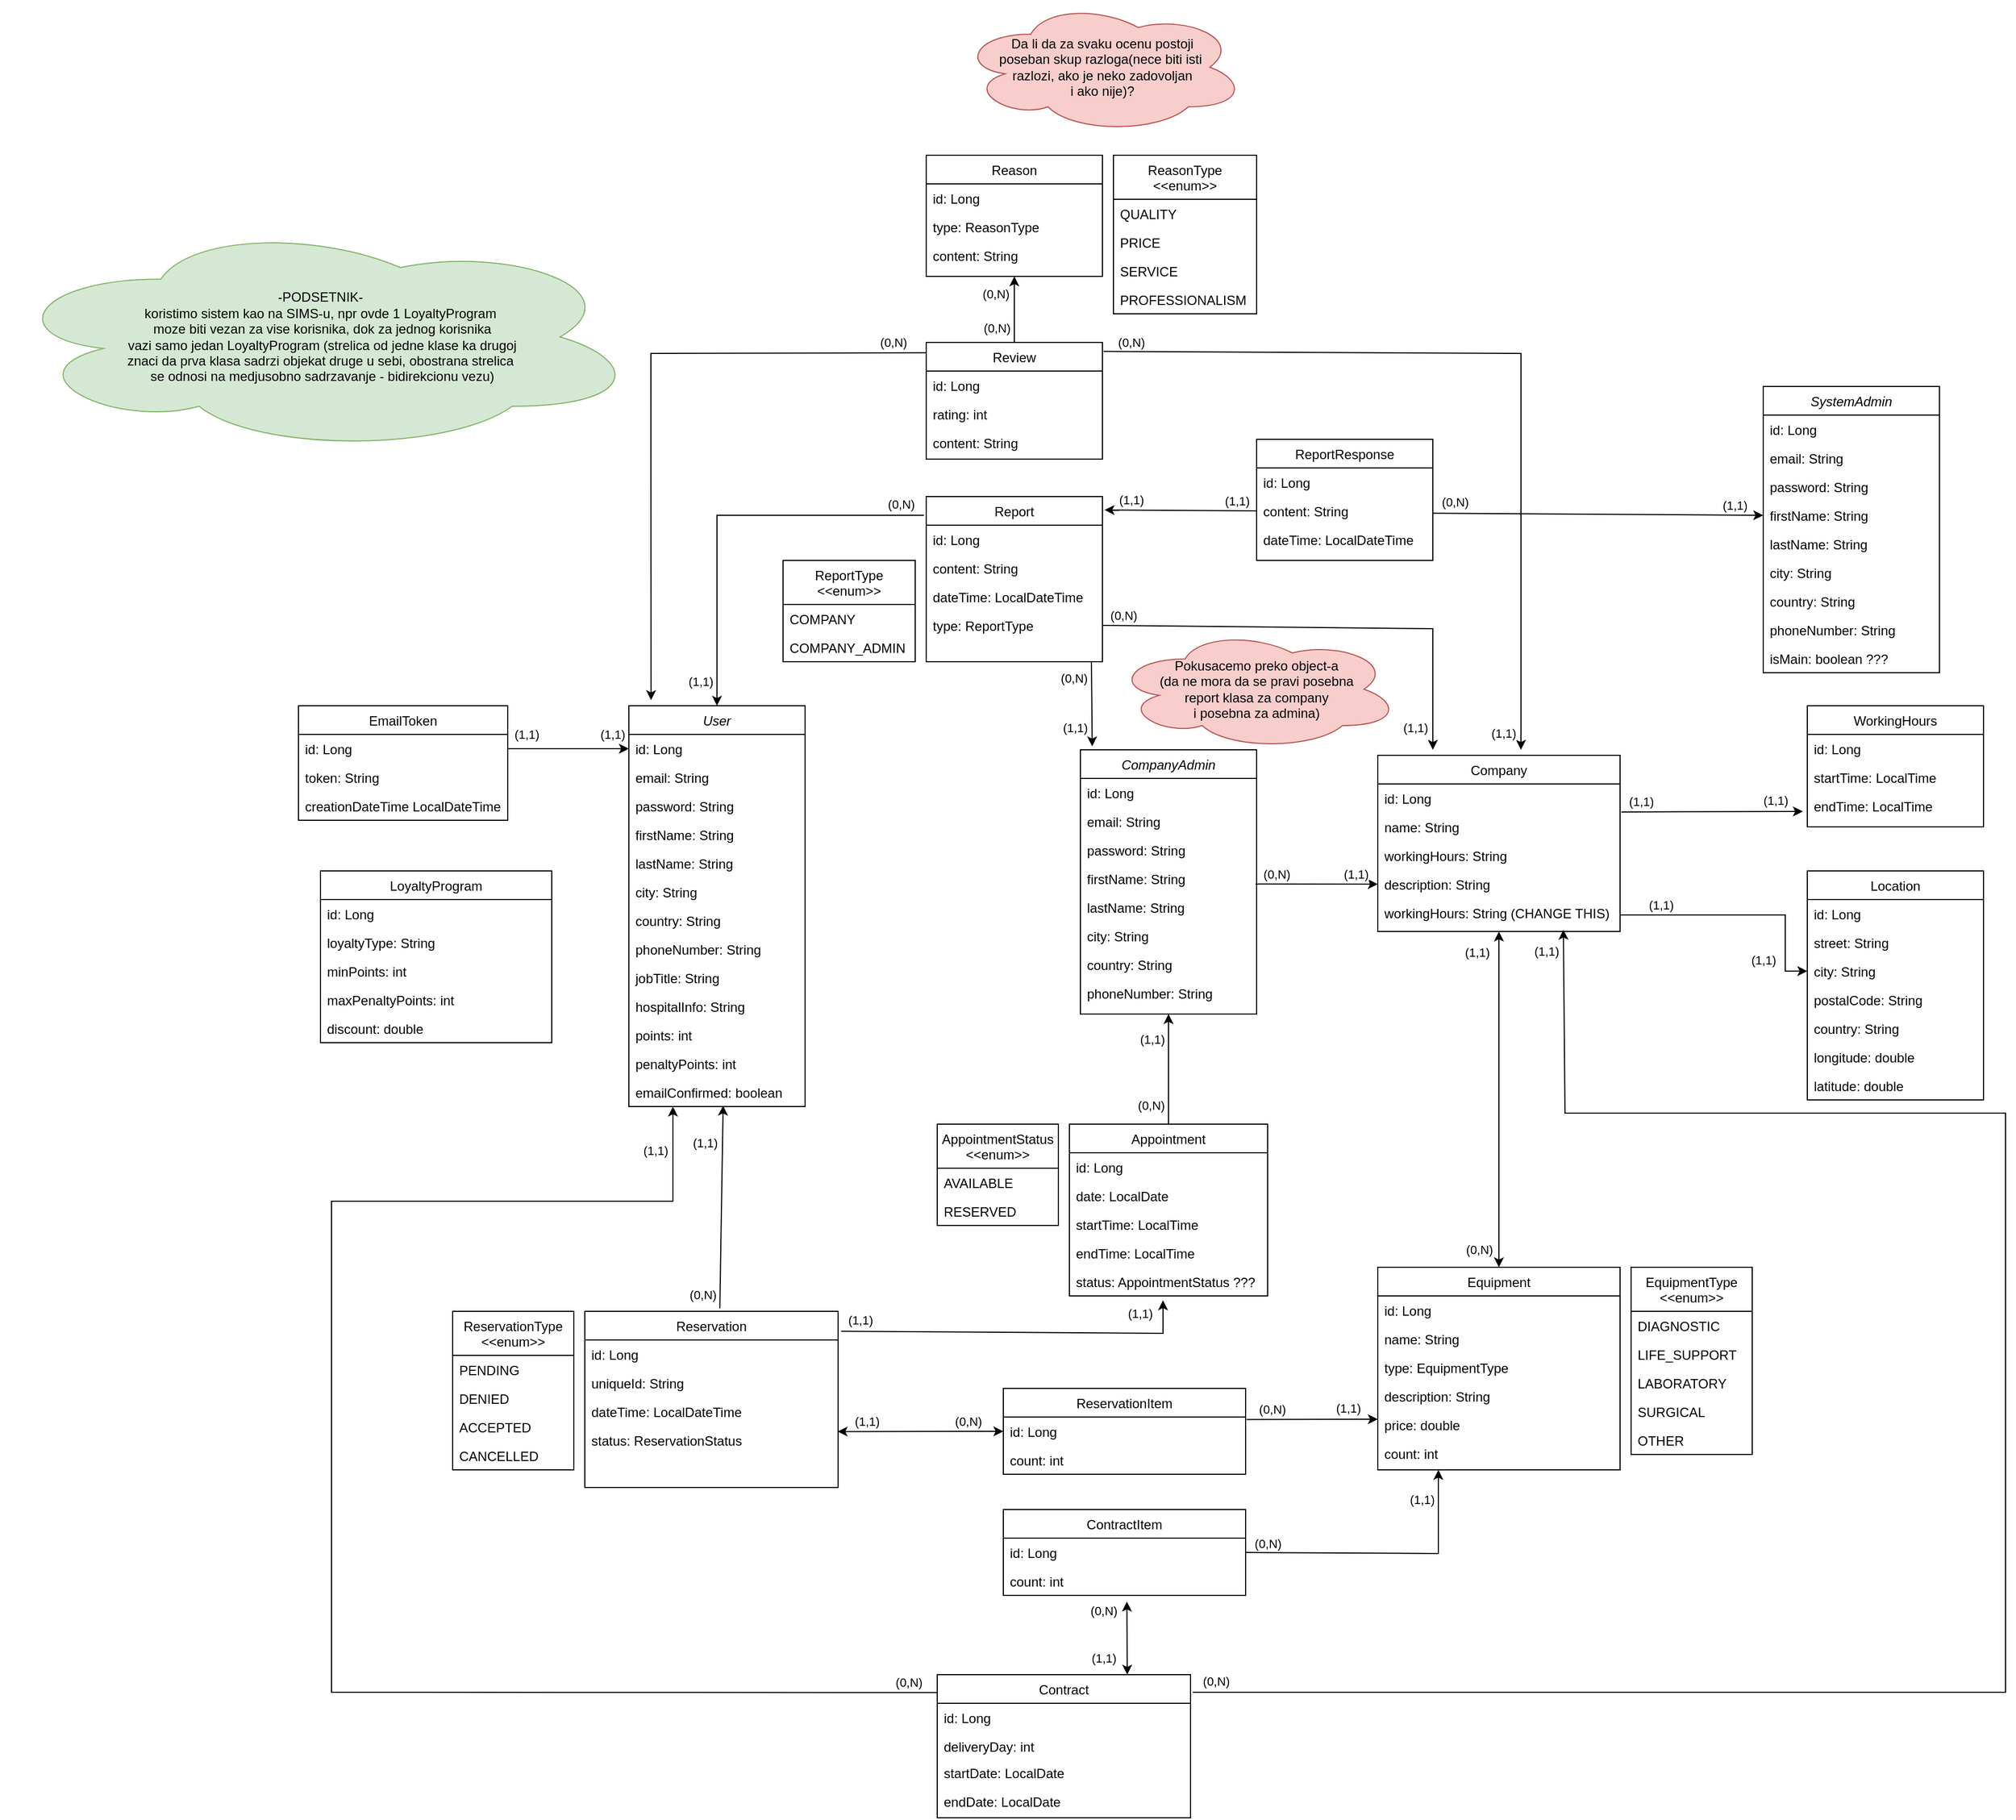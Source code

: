 <mxfile version="22.1.3" type="device">
  <diagram name="Page-1" id="gWWGim1B_IA1LwJvJAzq">
    <mxGraphModel dx="1838" dy="3376" grid="1" gridSize="10" guides="1" tooltips="1" connect="1" arrows="1" fold="1" page="1" pageScale="2" pageWidth="1920" pageHeight="1200" math="0" shadow="0">
      <root>
        <mxCell id="0" />
        <mxCell id="1" parent="0" />
        <mxCell id="PkiGXHJMQHUCtbzhcNAy-1" value="User" style="swimlane;fontStyle=2;align=center;verticalAlign=top;childLayout=stackLayout;horizontal=1;startSize=26;horizontalStack=0;resizeParent=1;resizeLast=0;collapsible=1;marginBottom=0;rounded=0;shadow=0;strokeWidth=1;" parent="1" vertex="1">
          <mxGeometry x="590" y="470" width="160" height="364" as="geometry">
            <mxRectangle x="230" y="140" width="160" height="26" as="alternateBounds" />
          </mxGeometry>
        </mxCell>
        <mxCell id="PkiGXHJMQHUCtbzhcNAy-2" value="id: Long" style="text;align=left;verticalAlign=top;spacingLeft=4;spacingRight=4;overflow=hidden;rotatable=0;points=[[0,0.5],[1,0.5]];portConstraint=eastwest;" parent="PkiGXHJMQHUCtbzhcNAy-1" vertex="1">
          <mxGeometry y="26" width="160" height="26" as="geometry" />
        </mxCell>
        <mxCell id="PkiGXHJMQHUCtbzhcNAy-3" value="email: String" style="text;align=left;verticalAlign=top;spacingLeft=4;spacingRight=4;overflow=hidden;rotatable=0;points=[[0,0.5],[1,0.5]];portConstraint=eastwest;rounded=0;shadow=0;html=0;" parent="PkiGXHJMQHUCtbzhcNAy-1" vertex="1">
          <mxGeometry y="52" width="160" height="26" as="geometry" />
        </mxCell>
        <mxCell id="PkiGXHJMQHUCtbzhcNAy-4" value="password: String" style="text;align=left;verticalAlign=top;spacingLeft=4;spacingRight=4;overflow=hidden;rotatable=0;points=[[0,0.5],[1,0.5]];portConstraint=eastwest;rounded=0;shadow=0;html=0;" parent="PkiGXHJMQHUCtbzhcNAy-1" vertex="1">
          <mxGeometry y="78" width="160" height="26" as="geometry" />
        </mxCell>
        <mxCell id="PkiGXHJMQHUCtbzhcNAy-5" value="firstName: String" style="text;align=left;verticalAlign=top;spacingLeft=4;spacingRight=4;overflow=hidden;rotatable=0;points=[[0,0.5],[1,0.5]];portConstraint=eastwest;rounded=0;shadow=0;html=0;" parent="PkiGXHJMQHUCtbzhcNAy-1" vertex="1">
          <mxGeometry y="104" width="160" height="26" as="geometry" />
        </mxCell>
        <mxCell id="PkiGXHJMQHUCtbzhcNAy-6" value="lastName: String" style="text;align=left;verticalAlign=top;spacingLeft=4;spacingRight=4;overflow=hidden;rotatable=0;points=[[0,0.5],[1,0.5]];portConstraint=eastwest;rounded=0;shadow=0;html=0;" parent="PkiGXHJMQHUCtbzhcNAy-1" vertex="1">
          <mxGeometry y="130" width="160" height="26" as="geometry" />
        </mxCell>
        <mxCell id="PkiGXHJMQHUCtbzhcNAy-7" value="city: String" style="text;align=left;verticalAlign=top;spacingLeft=4;spacingRight=4;overflow=hidden;rotatable=0;points=[[0,0.5],[1,0.5]];portConstraint=eastwest;rounded=0;shadow=0;html=0;" parent="PkiGXHJMQHUCtbzhcNAy-1" vertex="1">
          <mxGeometry y="156" width="160" height="26" as="geometry" />
        </mxCell>
        <mxCell id="PkiGXHJMQHUCtbzhcNAy-8" value="country: String" style="text;align=left;verticalAlign=top;spacingLeft=4;spacingRight=4;overflow=hidden;rotatable=0;points=[[0,0.5],[1,0.5]];portConstraint=eastwest;rounded=0;shadow=0;html=0;" parent="PkiGXHJMQHUCtbzhcNAy-1" vertex="1">
          <mxGeometry y="182" width="160" height="26" as="geometry" />
        </mxCell>
        <mxCell id="PkiGXHJMQHUCtbzhcNAy-9" value="phoneNumber: String" style="text;align=left;verticalAlign=top;spacingLeft=4;spacingRight=4;overflow=hidden;rotatable=0;points=[[0,0.5],[1,0.5]];portConstraint=eastwest;rounded=0;shadow=0;html=0;" parent="PkiGXHJMQHUCtbzhcNAy-1" vertex="1">
          <mxGeometry y="208" width="160" height="26" as="geometry" />
        </mxCell>
        <mxCell id="PkiGXHJMQHUCtbzhcNAy-10" value="jobTitle: String" style="text;align=left;verticalAlign=top;spacingLeft=4;spacingRight=4;overflow=hidden;rotatable=0;points=[[0,0.5],[1,0.5]];portConstraint=eastwest;rounded=0;shadow=0;html=0;" parent="PkiGXHJMQHUCtbzhcNAy-1" vertex="1">
          <mxGeometry y="234" width="160" height="26" as="geometry" />
        </mxCell>
        <mxCell id="PkiGXHJMQHUCtbzhcNAy-11" value="hospitalInfo: String" style="text;align=left;verticalAlign=top;spacingLeft=4;spacingRight=4;overflow=hidden;rotatable=0;points=[[0,0.5],[1,0.5]];portConstraint=eastwest;rounded=0;shadow=0;html=0;" parent="PkiGXHJMQHUCtbzhcNAy-1" vertex="1">
          <mxGeometry y="260" width="160" height="26" as="geometry" />
        </mxCell>
        <mxCell id="PkiGXHJMQHUCtbzhcNAy-12" value="points: int" style="text;align=left;verticalAlign=top;spacingLeft=4;spacingRight=4;overflow=hidden;rotatable=0;points=[[0,0.5],[1,0.5]];portConstraint=eastwest;rounded=0;shadow=0;html=0;" parent="PkiGXHJMQHUCtbzhcNAy-1" vertex="1">
          <mxGeometry y="286" width="160" height="26" as="geometry" />
        </mxCell>
        <mxCell id="PkiGXHJMQHUCtbzhcNAy-13" value="penaltyPoints: int" style="text;align=left;verticalAlign=top;spacingLeft=4;spacingRight=4;overflow=hidden;rotatable=0;points=[[0,0.5],[1,0.5]];portConstraint=eastwest;rounded=0;shadow=0;html=0;" parent="PkiGXHJMQHUCtbzhcNAy-1" vertex="1">
          <mxGeometry y="312" width="160" height="26" as="geometry" />
        </mxCell>
        <mxCell id="vfgOjcTiKyNMUZwXhWeF-1" value="emailConfirmed: boolean" style="text;align=left;verticalAlign=top;spacingLeft=4;spacingRight=4;overflow=hidden;rotatable=0;points=[[0,0.5],[1,0.5]];portConstraint=eastwest;rounded=0;shadow=0;html=0;" vertex="1" parent="PkiGXHJMQHUCtbzhcNAy-1">
          <mxGeometry y="338" width="160" height="26" as="geometry" />
        </mxCell>
        <mxCell id="PkiGXHJMQHUCtbzhcNAy-15" value="EmailToken" style="swimlane;fontStyle=0;align=center;verticalAlign=top;childLayout=stackLayout;horizontal=1;startSize=26;horizontalStack=0;resizeParent=1;resizeLast=0;collapsible=1;marginBottom=0;rounded=0;shadow=0;strokeWidth=1;" parent="1" vertex="1">
          <mxGeometry x="290" y="470" width="190" height="104" as="geometry">
            <mxRectangle x="340" y="380" width="170" height="26" as="alternateBounds" />
          </mxGeometry>
        </mxCell>
        <mxCell id="PkiGXHJMQHUCtbzhcNAy-16" value="id: Long" style="text;align=left;verticalAlign=top;spacingLeft=4;spacingRight=4;overflow=hidden;rotatable=0;points=[[0,0.5],[1,0.5]];portConstraint=eastwest;" parent="PkiGXHJMQHUCtbzhcNAy-15" vertex="1">
          <mxGeometry y="26" width="190" height="26" as="geometry" />
        </mxCell>
        <mxCell id="PkiGXHJMQHUCtbzhcNAy-17" value="token: String" style="text;align=left;verticalAlign=top;spacingLeft=4;spacingRight=4;overflow=hidden;rotatable=0;points=[[0,0.5],[1,0.5]];portConstraint=eastwest;" parent="PkiGXHJMQHUCtbzhcNAy-15" vertex="1">
          <mxGeometry y="52" width="190" height="26" as="geometry" />
        </mxCell>
        <mxCell id="PkiGXHJMQHUCtbzhcNAy-18" value="creationDateTime LocalDateTime" style="text;align=left;verticalAlign=top;spacingLeft=4;spacingRight=4;overflow=hidden;rotatable=0;points=[[0,0.5],[1,0.5]];portConstraint=eastwest;" parent="PkiGXHJMQHUCtbzhcNAy-15" vertex="1">
          <mxGeometry y="78" width="190" height="26" as="geometry" />
        </mxCell>
        <mxCell id="PkiGXHJMQHUCtbzhcNAy-21" style="edgeStyle=orthogonalEdgeStyle;rounded=0;orthogonalLoop=1;jettySize=auto;html=1;entryX=0;entryY=0.5;entryDx=0;entryDy=0;exitX=1;exitY=0.5;exitDx=0;exitDy=0;" parent="1" source="PkiGXHJMQHUCtbzhcNAy-16" target="PkiGXHJMQHUCtbzhcNAy-2" edge="1">
          <mxGeometry relative="1" as="geometry">
            <mxPoint x="610.01" y="509" as="targetPoint" />
            <mxPoint x="500.01" y="520" as="sourcePoint" />
            <Array as="points" />
          </mxGeometry>
        </mxCell>
        <mxCell id="PkiGXHJMQHUCtbzhcNAy-22" value="(1,1)" style="edgeLabel;html=1;align=center;verticalAlign=middle;resizable=0;points=[];" parent="PkiGXHJMQHUCtbzhcNAy-21" vertex="1" connectable="0">
          <mxGeometry x="-0.699" y="2" relative="1" as="geometry">
            <mxPoint y="-11" as="offset" />
          </mxGeometry>
        </mxCell>
        <mxCell id="PkiGXHJMQHUCtbzhcNAy-24" value="(1,1)" style="edgeLabel;html=1;align=center;verticalAlign=middle;resizable=0;points=[];" parent="PkiGXHJMQHUCtbzhcNAy-21" vertex="1" connectable="0">
          <mxGeometry x="0.303" y="2" relative="1" as="geometry">
            <mxPoint x="23" y="-11" as="offset" />
          </mxGeometry>
        </mxCell>
        <mxCell id="PkiGXHJMQHUCtbzhcNAy-25" value="LoyaltyProgram" style="swimlane;fontStyle=0;align=center;verticalAlign=top;childLayout=stackLayout;horizontal=1;startSize=26;horizontalStack=0;resizeParent=1;resizeLast=0;collapsible=1;marginBottom=0;rounded=0;shadow=0;strokeWidth=1;" parent="1" vertex="1">
          <mxGeometry x="310" y="620" width="210" height="156" as="geometry">
            <mxRectangle x="340" y="380" width="170" height="26" as="alternateBounds" />
          </mxGeometry>
        </mxCell>
        <mxCell id="PkiGXHJMQHUCtbzhcNAy-26" value="id: Long" style="text;align=left;verticalAlign=top;spacingLeft=4;spacingRight=4;overflow=hidden;rotatable=0;points=[[0,0.5],[1,0.5]];portConstraint=eastwest;" parent="PkiGXHJMQHUCtbzhcNAy-25" vertex="1">
          <mxGeometry y="26" width="210" height="26" as="geometry" />
        </mxCell>
        <mxCell id="PkiGXHJMQHUCtbzhcNAy-27" value="loyaltyType: String" style="text;align=left;verticalAlign=top;spacingLeft=4;spacingRight=4;overflow=hidden;rotatable=0;points=[[0,0.5],[1,0.5]];portConstraint=eastwest;" parent="PkiGXHJMQHUCtbzhcNAy-25" vertex="1">
          <mxGeometry y="52" width="210" height="26" as="geometry" />
        </mxCell>
        <mxCell id="PkiGXHJMQHUCtbzhcNAy-28" value="minPoints: int" style="text;align=left;verticalAlign=top;spacingLeft=4;spacingRight=4;overflow=hidden;rotatable=0;points=[[0,0.5],[1,0.5]];portConstraint=eastwest;" parent="PkiGXHJMQHUCtbzhcNAy-25" vertex="1">
          <mxGeometry y="78" width="210" height="26" as="geometry" />
        </mxCell>
        <mxCell id="PkiGXHJMQHUCtbzhcNAy-29" value="maxPenaltyPoints: int" style="text;align=left;verticalAlign=top;spacingLeft=4;spacingRight=4;overflow=hidden;rotatable=0;points=[[0,0.5],[1,0.5]];portConstraint=eastwest;" parent="PkiGXHJMQHUCtbzhcNAy-25" vertex="1">
          <mxGeometry y="104" width="210" height="26" as="geometry" />
        </mxCell>
        <mxCell id="PkiGXHJMQHUCtbzhcNAy-30" value="discount: double" style="text;align=left;verticalAlign=top;spacingLeft=4;spacingRight=4;overflow=hidden;rotatable=0;points=[[0,0.5],[1,0.5]];portConstraint=eastwest;" parent="PkiGXHJMQHUCtbzhcNAy-25" vertex="1">
          <mxGeometry y="130" width="210" height="26" as="geometry" />
        </mxCell>
        <mxCell id="PkiGXHJMQHUCtbzhcNAy-41" value="CompanyAdmin" style="swimlane;fontStyle=2;align=center;verticalAlign=top;childLayout=stackLayout;horizontal=1;startSize=26;horizontalStack=0;resizeParent=1;resizeLast=0;collapsible=1;marginBottom=0;rounded=0;shadow=0;strokeWidth=1;" parent="1" vertex="1">
          <mxGeometry x="1000" y="510" width="160" height="240" as="geometry">
            <mxRectangle x="230" y="140" width="160" height="26" as="alternateBounds" />
          </mxGeometry>
        </mxCell>
        <mxCell id="PkiGXHJMQHUCtbzhcNAy-42" value="id: Long" style="text;align=left;verticalAlign=top;spacingLeft=4;spacingRight=4;overflow=hidden;rotatable=0;points=[[0,0.5],[1,0.5]];portConstraint=eastwest;" parent="PkiGXHJMQHUCtbzhcNAy-41" vertex="1">
          <mxGeometry y="26" width="160" height="26" as="geometry" />
        </mxCell>
        <mxCell id="PkiGXHJMQHUCtbzhcNAy-43" value="email: String" style="text;align=left;verticalAlign=top;spacingLeft=4;spacingRight=4;overflow=hidden;rotatable=0;points=[[0,0.5],[1,0.5]];portConstraint=eastwest;rounded=0;shadow=0;html=0;" parent="PkiGXHJMQHUCtbzhcNAy-41" vertex="1">
          <mxGeometry y="52" width="160" height="26" as="geometry" />
        </mxCell>
        <mxCell id="PkiGXHJMQHUCtbzhcNAy-44" value="password: String" style="text;align=left;verticalAlign=top;spacingLeft=4;spacingRight=4;overflow=hidden;rotatable=0;points=[[0,0.5],[1,0.5]];portConstraint=eastwest;rounded=0;shadow=0;html=0;" parent="PkiGXHJMQHUCtbzhcNAy-41" vertex="1">
          <mxGeometry y="78" width="160" height="26" as="geometry" />
        </mxCell>
        <mxCell id="PkiGXHJMQHUCtbzhcNAy-45" value="firstName: String" style="text;align=left;verticalAlign=top;spacingLeft=4;spacingRight=4;overflow=hidden;rotatable=0;points=[[0,0.5],[1,0.5]];portConstraint=eastwest;rounded=0;shadow=0;html=0;" parent="PkiGXHJMQHUCtbzhcNAy-41" vertex="1">
          <mxGeometry y="104" width="160" height="26" as="geometry" />
        </mxCell>
        <mxCell id="PkiGXHJMQHUCtbzhcNAy-46" value="lastName: String" style="text;align=left;verticalAlign=top;spacingLeft=4;spacingRight=4;overflow=hidden;rotatable=0;points=[[0,0.5],[1,0.5]];portConstraint=eastwest;rounded=0;shadow=0;html=0;" parent="PkiGXHJMQHUCtbzhcNAy-41" vertex="1">
          <mxGeometry y="130" width="160" height="26" as="geometry" />
        </mxCell>
        <mxCell id="PkiGXHJMQHUCtbzhcNAy-47" value="city: String" style="text;align=left;verticalAlign=top;spacingLeft=4;spacingRight=4;overflow=hidden;rotatable=0;points=[[0,0.5],[1,0.5]];portConstraint=eastwest;rounded=0;shadow=0;html=0;" parent="PkiGXHJMQHUCtbzhcNAy-41" vertex="1">
          <mxGeometry y="156" width="160" height="26" as="geometry" />
        </mxCell>
        <mxCell id="PkiGXHJMQHUCtbzhcNAy-48" value="country: String" style="text;align=left;verticalAlign=top;spacingLeft=4;spacingRight=4;overflow=hidden;rotatable=0;points=[[0,0.5],[1,0.5]];portConstraint=eastwest;rounded=0;shadow=0;html=0;" parent="PkiGXHJMQHUCtbzhcNAy-41" vertex="1">
          <mxGeometry y="182" width="160" height="26" as="geometry" />
        </mxCell>
        <mxCell id="PkiGXHJMQHUCtbzhcNAy-49" value="phoneNumber: String" style="text;align=left;verticalAlign=top;spacingLeft=4;spacingRight=4;overflow=hidden;rotatable=0;points=[[0,0.5],[1,0.5]];portConstraint=eastwest;rounded=0;shadow=0;html=0;" parent="PkiGXHJMQHUCtbzhcNAy-41" vertex="1">
          <mxGeometry y="208" width="160" height="26" as="geometry" />
        </mxCell>
        <mxCell id="PkiGXHJMQHUCtbzhcNAy-51" value="Company" style="swimlane;fontStyle=0;align=center;verticalAlign=top;childLayout=stackLayout;horizontal=1;startSize=26;horizontalStack=0;resizeParent=1;resizeLast=0;collapsible=1;marginBottom=0;rounded=0;shadow=0;strokeWidth=1;" parent="1" vertex="1">
          <mxGeometry x="1270" y="515" width="220" height="160" as="geometry">
            <mxRectangle x="130" y="380" width="160" height="26" as="alternateBounds" />
          </mxGeometry>
        </mxCell>
        <mxCell id="PkiGXHJMQHUCtbzhcNAy-52" value="id: Long" style="text;align=left;verticalAlign=top;spacingLeft=4;spacingRight=4;overflow=hidden;rotatable=0;points=[[0,0.5],[1,0.5]];portConstraint=eastwest;" parent="PkiGXHJMQHUCtbzhcNAy-51" vertex="1">
          <mxGeometry y="26" width="220" height="26" as="geometry" />
        </mxCell>
        <mxCell id="PkiGXHJMQHUCtbzhcNAy-53" value="name: String" style="text;align=left;verticalAlign=top;spacingLeft=4;spacingRight=4;overflow=hidden;rotatable=0;points=[[0,0.5],[1,0.5]];portConstraint=eastwest;" parent="PkiGXHJMQHUCtbzhcNAy-51" vertex="1">
          <mxGeometry y="52" width="220" height="26" as="geometry" />
        </mxCell>
        <mxCell id="vfgOjcTiKyNMUZwXhWeF-2" value="workingHours: String" style="text;align=left;verticalAlign=top;spacingLeft=4;spacingRight=4;overflow=hidden;rotatable=0;points=[[0,0.5],[1,0.5]];portConstraint=eastwest;" vertex="1" parent="PkiGXHJMQHUCtbzhcNAy-51">
          <mxGeometry y="78" width="220" height="26" as="geometry" />
        </mxCell>
        <mxCell id="PkiGXHJMQHUCtbzhcNAy-55" value="description: String" style="text;align=left;verticalAlign=top;spacingLeft=4;spacingRight=4;overflow=hidden;rotatable=0;points=[[0,0.5],[1,0.5]];portConstraint=eastwest;" parent="PkiGXHJMQHUCtbzhcNAy-51" vertex="1">
          <mxGeometry y="104" width="220" height="26" as="geometry" />
        </mxCell>
        <mxCell id="PkiGXHJMQHUCtbzhcNAy-56" value="workingHours: String (CHANGE THIS)" style="text;align=left;verticalAlign=top;spacingLeft=4;spacingRight=4;overflow=hidden;rotatable=0;points=[[0,0.5],[1,0.5]];portConstraint=eastwest;" parent="PkiGXHJMQHUCtbzhcNAy-51" vertex="1">
          <mxGeometry y="130" width="220" height="30" as="geometry" />
        </mxCell>
        <mxCell id="PkiGXHJMQHUCtbzhcNAy-59" style="edgeStyle=orthogonalEdgeStyle;rounded=0;orthogonalLoop=1;jettySize=auto;html=1;exitX=1;exitY=0.5;exitDx=0;exitDy=0;" parent="PkiGXHJMQHUCtbzhcNAy-51" edge="1">
          <mxGeometry relative="1" as="geometry">
            <mxPoint x="220" y="192" as="sourcePoint" />
            <mxPoint x="220" y="192" as="targetPoint" />
          </mxGeometry>
        </mxCell>
        <mxCell id="PkiGXHJMQHUCtbzhcNAy-61" value="-PODSETNIK-&lt;br&gt;koristimo sistem kao na SIMS-u, npr ovde 1 LoyaltyProgram&lt;br&gt;&amp;nbsp;moze biti vezan za vise korisnika, dok za jednog korisnika&lt;br&gt;&amp;nbsp;vazi samo jedan LoyaltyProgram (strelica od jedne klase ka drugoj &lt;br&gt;znaci da prva klasa&amp;nbsp;sadrzi objekat druge u sebi, obostrana strelica&lt;br&gt;&amp;nbsp;se odnosi na medjusobno sadrzavanje - bidirekcionu vezu)" style="ellipse;shape=cloud;whiteSpace=wrap;html=1;fillColor=#d5e8d4;strokeColor=#82b366;" parent="1" vertex="1">
          <mxGeometry x="20" y="30" width="580" height="210" as="geometry" />
        </mxCell>
        <mxCell id="PkiGXHJMQHUCtbzhcNAy-64" value="Location" style="swimlane;fontStyle=0;align=center;verticalAlign=top;childLayout=stackLayout;horizontal=1;startSize=26;horizontalStack=0;resizeParent=1;resizeLast=0;collapsible=1;marginBottom=0;rounded=0;shadow=0;strokeWidth=1;" parent="1" vertex="1">
          <mxGeometry x="1660" y="620" width="160" height="208" as="geometry">
            <mxRectangle x="550" y="140" width="160" height="26" as="alternateBounds" />
          </mxGeometry>
        </mxCell>
        <mxCell id="PkiGXHJMQHUCtbzhcNAy-65" value="id: Long" style="text;align=left;verticalAlign=top;spacingLeft=4;spacingRight=4;overflow=hidden;rotatable=0;points=[[0,0.5],[1,0.5]];portConstraint=eastwest;" parent="PkiGXHJMQHUCtbzhcNAy-64" vertex="1">
          <mxGeometry y="26" width="160" height="26" as="geometry" />
        </mxCell>
        <mxCell id="PkiGXHJMQHUCtbzhcNAy-66" value="street: String" style="text;align=left;verticalAlign=top;spacingLeft=4;spacingRight=4;overflow=hidden;rotatable=0;points=[[0,0.5],[1,0.5]];portConstraint=eastwest;" parent="PkiGXHJMQHUCtbzhcNAy-64" vertex="1">
          <mxGeometry y="52" width="160" height="26" as="geometry" />
        </mxCell>
        <mxCell id="PkiGXHJMQHUCtbzhcNAy-67" value="city: String" style="text;align=left;verticalAlign=top;spacingLeft=4;spacingRight=4;overflow=hidden;rotatable=0;points=[[0,0.5],[1,0.5]];portConstraint=eastwest;rounded=0;shadow=0;html=0;" parent="PkiGXHJMQHUCtbzhcNAy-64" vertex="1">
          <mxGeometry y="78" width="160" height="26" as="geometry" />
        </mxCell>
        <mxCell id="PkiGXHJMQHUCtbzhcNAy-68" value="postalCode: String" style="text;align=left;verticalAlign=top;spacingLeft=4;spacingRight=4;overflow=hidden;rotatable=0;points=[[0,0.5],[1,0.5]];portConstraint=eastwest;rounded=0;shadow=0;html=0;" parent="PkiGXHJMQHUCtbzhcNAy-64" vertex="1">
          <mxGeometry y="104" width="160" height="26" as="geometry" />
        </mxCell>
        <mxCell id="PkiGXHJMQHUCtbzhcNAy-69" value="country: String" style="text;align=left;verticalAlign=top;spacingLeft=4;spacingRight=4;overflow=hidden;rotatable=0;points=[[0,0.5],[1,0.5]];portConstraint=eastwest;rounded=0;shadow=0;html=0;" parent="PkiGXHJMQHUCtbzhcNAy-64" vertex="1">
          <mxGeometry y="130" width="160" height="26" as="geometry" />
        </mxCell>
        <mxCell id="PkiGXHJMQHUCtbzhcNAy-70" value="longitude: double" style="text;align=left;verticalAlign=top;spacingLeft=4;spacingRight=4;overflow=hidden;rotatable=0;points=[[0,0.5],[1,0.5]];portConstraint=eastwest;rounded=0;shadow=0;html=0;" parent="PkiGXHJMQHUCtbzhcNAy-64" vertex="1">
          <mxGeometry y="156" width="160" height="26" as="geometry" />
        </mxCell>
        <mxCell id="PkiGXHJMQHUCtbzhcNAy-71" value="latitude: double" style="text;align=left;verticalAlign=top;spacingLeft=4;spacingRight=4;overflow=hidden;rotatable=0;points=[[0,0.5],[1,0.5]];portConstraint=eastwest;rounded=0;shadow=0;html=0;" parent="PkiGXHJMQHUCtbzhcNAy-64" vertex="1">
          <mxGeometry y="182" width="160" height="26" as="geometry" />
        </mxCell>
        <mxCell id="PkiGXHJMQHUCtbzhcNAy-76" value="" style="endArrow=classic;html=1;rounded=0;exitX=0.994;exitY=0.686;exitDx=0;exitDy=0;entryX=0;entryY=0.5;entryDx=0;entryDy=0;exitPerimeter=0;" parent="1" source="PkiGXHJMQHUCtbzhcNAy-45" target="PkiGXHJMQHUCtbzhcNAy-55" edge="1">
          <mxGeometry width="50" height="50" relative="1" as="geometry">
            <mxPoint x="930" y="650" as="sourcePoint" />
            <mxPoint x="1260" y="627" as="targetPoint" />
          </mxGeometry>
        </mxCell>
        <mxCell id="PkiGXHJMQHUCtbzhcNAy-77" value="(0,N)" style="edgeLabel;html=1;align=center;verticalAlign=middle;resizable=0;points=[];" parent="PkiGXHJMQHUCtbzhcNAy-76" vertex="1" connectable="0">
          <mxGeometry x="-0.67" y="-2" relative="1" as="geometry">
            <mxPoint y="-11" as="offset" />
          </mxGeometry>
        </mxCell>
        <mxCell id="PkiGXHJMQHUCtbzhcNAy-79" value="(1,1)" style="edgeLabel;html=1;align=center;verticalAlign=middle;resizable=0;points=[];" parent="PkiGXHJMQHUCtbzhcNAy-76" vertex="1" connectable="0">
          <mxGeometry x="0.514" y="1" relative="1" as="geometry">
            <mxPoint x="7" y="-8" as="offset" />
          </mxGeometry>
        </mxCell>
        <mxCell id="PkiGXHJMQHUCtbzhcNAy-80" value="" style="endArrow=classic;html=1;rounded=0;entryX=0;entryY=0.5;entryDx=0;entryDy=0;exitX=1;exitY=0.5;exitDx=0;exitDy=0;" parent="1" source="PkiGXHJMQHUCtbzhcNAy-56" target="PkiGXHJMQHUCtbzhcNAy-67" edge="1">
          <mxGeometry width="50" height="50" relative="1" as="geometry">
            <mxPoint x="1492" y="665" as="sourcePoint" />
            <mxPoint x="1279" y="637" as="targetPoint" />
            <Array as="points">
              <mxPoint x="1640" y="660" />
              <mxPoint x="1640" y="711" />
            </Array>
          </mxGeometry>
        </mxCell>
        <mxCell id="PkiGXHJMQHUCtbzhcNAy-81" value="(1,1)" style="edgeLabel;html=1;align=center;verticalAlign=middle;resizable=0;points=[];" parent="PkiGXHJMQHUCtbzhcNAy-80" vertex="1" connectable="0">
          <mxGeometry x="-0.67" y="-2" relative="1" as="geometry">
            <mxPoint y="-11" as="offset" />
          </mxGeometry>
        </mxCell>
        <mxCell id="PkiGXHJMQHUCtbzhcNAy-82" value="(1,1)" style="edgeLabel;html=1;align=center;verticalAlign=middle;resizable=0;points=[];" parent="PkiGXHJMQHUCtbzhcNAy-80" vertex="1" connectable="0">
          <mxGeometry x="0.514" y="1" relative="1" as="geometry">
            <mxPoint x="-21" y="23" as="offset" />
          </mxGeometry>
        </mxCell>
        <mxCell id="PkiGXHJMQHUCtbzhcNAy-83" value="SystemAdmin" style="swimlane;fontStyle=2;align=center;verticalAlign=top;childLayout=stackLayout;horizontal=1;startSize=26;horizontalStack=0;resizeParent=1;resizeLast=0;collapsible=1;marginBottom=0;rounded=0;shadow=0;strokeWidth=1;" parent="1" vertex="1">
          <mxGeometry x="1620" y="180" width="160" height="260" as="geometry">
            <mxRectangle x="230" y="140" width="160" height="26" as="alternateBounds" />
          </mxGeometry>
        </mxCell>
        <mxCell id="PkiGXHJMQHUCtbzhcNAy-84" value="id: Long" style="text;align=left;verticalAlign=top;spacingLeft=4;spacingRight=4;overflow=hidden;rotatable=0;points=[[0,0.5],[1,0.5]];portConstraint=eastwest;" parent="PkiGXHJMQHUCtbzhcNAy-83" vertex="1">
          <mxGeometry y="26" width="160" height="26" as="geometry" />
        </mxCell>
        <mxCell id="PkiGXHJMQHUCtbzhcNAy-85" value="email: String" style="text;align=left;verticalAlign=top;spacingLeft=4;spacingRight=4;overflow=hidden;rotatable=0;points=[[0,0.5],[1,0.5]];portConstraint=eastwest;rounded=0;shadow=0;html=0;" parent="PkiGXHJMQHUCtbzhcNAy-83" vertex="1">
          <mxGeometry y="52" width="160" height="26" as="geometry" />
        </mxCell>
        <mxCell id="PkiGXHJMQHUCtbzhcNAy-86" value="password: String" style="text;align=left;verticalAlign=top;spacingLeft=4;spacingRight=4;overflow=hidden;rotatable=0;points=[[0,0.5],[1,0.5]];portConstraint=eastwest;rounded=0;shadow=0;html=0;" parent="PkiGXHJMQHUCtbzhcNAy-83" vertex="1">
          <mxGeometry y="78" width="160" height="26" as="geometry" />
        </mxCell>
        <mxCell id="PkiGXHJMQHUCtbzhcNAy-87" value="firstName: String" style="text;align=left;verticalAlign=top;spacingLeft=4;spacingRight=4;overflow=hidden;rotatable=0;points=[[0,0.5],[1,0.5]];portConstraint=eastwest;rounded=0;shadow=0;html=0;" parent="PkiGXHJMQHUCtbzhcNAy-83" vertex="1">
          <mxGeometry y="104" width="160" height="26" as="geometry" />
        </mxCell>
        <mxCell id="PkiGXHJMQHUCtbzhcNAy-88" value="lastName: String" style="text;align=left;verticalAlign=top;spacingLeft=4;spacingRight=4;overflow=hidden;rotatable=0;points=[[0,0.5],[1,0.5]];portConstraint=eastwest;rounded=0;shadow=0;html=0;" parent="PkiGXHJMQHUCtbzhcNAy-83" vertex="1">
          <mxGeometry y="130" width="160" height="26" as="geometry" />
        </mxCell>
        <mxCell id="PkiGXHJMQHUCtbzhcNAy-89" value="city: String" style="text;align=left;verticalAlign=top;spacingLeft=4;spacingRight=4;overflow=hidden;rotatable=0;points=[[0,0.5],[1,0.5]];portConstraint=eastwest;rounded=0;shadow=0;html=0;" parent="PkiGXHJMQHUCtbzhcNAy-83" vertex="1">
          <mxGeometry y="156" width="160" height="26" as="geometry" />
        </mxCell>
        <mxCell id="PkiGXHJMQHUCtbzhcNAy-90" value="country: String" style="text;align=left;verticalAlign=top;spacingLeft=4;spacingRight=4;overflow=hidden;rotatable=0;points=[[0,0.5],[1,0.5]];portConstraint=eastwest;rounded=0;shadow=0;html=0;" parent="PkiGXHJMQHUCtbzhcNAy-83" vertex="1">
          <mxGeometry y="182" width="160" height="26" as="geometry" />
        </mxCell>
        <mxCell id="PkiGXHJMQHUCtbzhcNAy-91" value="phoneNumber: String" style="text;align=left;verticalAlign=top;spacingLeft=4;spacingRight=4;overflow=hidden;rotatable=0;points=[[0,0.5],[1,0.5]];portConstraint=eastwest;rounded=0;shadow=0;html=0;" parent="PkiGXHJMQHUCtbzhcNAy-83" vertex="1">
          <mxGeometry y="208" width="160" height="26" as="geometry" />
        </mxCell>
        <mxCell id="PkiGXHJMQHUCtbzhcNAy-92" value="isMain: boolean ???" style="text;align=left;verticalAlign=top;spacingLeft=4;spacingRight=4;overflow=hidden;rotatable=0;points=[[0,0.5],[1,0.5]];portConstraint=eastwest;rounded=0;shadow=0;html=0;" parent="PkiGXHJMQHUCtbzhcNAy-83" vertex="1">
          <mxGeometry y="234" width="160" height="26" as="geometry" />
        </mxCell>
        <mxCell id="PkiGXHJMQHUCtbzhcNAy-93" value="Equipment" style="swimlane;fontStyle=0;align=center;verticalAlign=top;childLayout=stackLayout;horizontal=1;startSize=26;horizontalStack=0;resizeParent=1;resizeLast=0;collapsible=1;marginBottom=0;rounded=0;shadow=0;strokeWidth=1;" parent="1" vertex="1">
          <mxGeometry x="1270" y="980" width="220" height="184" as="geometry">
            <mxRectangle x="130" y="380" width="160" height="26" as="alternateBounds" />
          </mxGeometry>
        </mxCell>
        <mxCell id="PkiGXHJMQHUCtbzhcNAy-94" value="id: Long" style="text;align=left;verticalAlign=top;spacingLeft=4;spacingRight=4;overflow=hidden;rotatable=0;points=[[0,0.5],[1,0.5]];portConstraint=eastwest;" parent="PkiGXHJMQHUCtbzhcNAy-93" vertex="1">
          <mxGeometry y="26" width="220" height="26" as="geometry" />
        </mxCell>
        <mxCell id="PkiGXHJMQHUCtbzhcNAy-96" style="edgeStyle=orthogonalEdgeStyle;rounded=0;orthogonalLoop=1;jettySize=auto;html=1;exitX=1;exitY=0.5;exitDx=0;exitDy=0;" parent="PkiGXHJMQHUCtbzhcNAy-93" edge="1">
          <mxGeometry relative="1" as="geometry">
            <mxPoint x="220" y="91" as="sourcePoint" />
            <mxPoint x="220" y="91" as="targetPoint" />
          </mxGeometry>
        </mxCell>
        <mxCell id="vfgOjcTiKyNMUZwXhWeF-14" value="name: String" style="text;align=left;verticalAlign=top;spacingLeft=4;spacingRight=4;overflow=hidden;rotatable=0;points=[[0,0.5],[1,0.5]];portConstraint=eastwest;" vertex="1" parent="PkiGXHJMQHUCtbzhcNAy-93">
          <mxGeometry y="52" width="220" height="26" as="geometry" />
        </mxCell>
        <mxCell id="vfgOjcTiKyNMUZwXhWeF-15" value="type: EquipmentType" style="text;align=left;verticalAlign=top;spacingLeft=4;spacingRight=4;overflow=hidden;rotatable=0;points=[[0,0.5],[1,0.5]];portConstraint=eastwest;" vertex="1" parent="PkiGXHJMQHUCtbzhcNAy-93">
          <mxGeometry y="78" width="220" height="26" as="geometry" />
        </mxCell>
        <mxCell id="vfgOjcTiKyNMUZwXhWeF-16" value="description: String" style="text;align=left;verticalAlign=top;spacingLeft=4;spacingRight=4;overflow=hidden;rotatable=0;points=[[0,0.5],[1,0.5]];portConstraint=eastwest;" vertex="1" parent="PkiGXHJMQHUCtbzhcNAy-93">
          <mxGeometry y="104" width="220" height="26" as="geometry" />
        </mxCell>
        <mxCell id="vfgOjcTiKyNMUZwXhWeF-17" value="price: double" style="text;align=left;verticalAlign=top;spacingLeft=4;spacingRight=4;overflow=hidden;rotatable=0;points=[[0,0.5],[1,0.5]];portConstraint=eastwest;" vertex="1" parent="PkiGXHJMQHUCtbzhcNAy-93">
          <mxGeometry y="130" width="220" height="26" as="geometry" />
        </mxCell>
        <mxCell id="PkiGXHJMQHUCtbzhcNAy-97" value="count: int" style="text;align=left;verticalAlign=top;spacingLeft=4;spacingRight=4;overflow=hidden;rotatable=0;points=[[0,0.5],[1,0.5]];portConstraint=eastwest;" parent="PkiGXHJMQHUCtbzhcNAy-93" vertex="1">
          <mxGeometry y="156" width="220" height="26" as="geometry" />
        </mxCell>
        <mxCell id="PkiGXHJMQHUCtbzhcNAy-100" value="" style="endArrow=classic;startArrow=classic;html=1;rounded=0;exitX=0.5;exitY=0;exitDx=0;exitDy=0;entryX=0.5;entryY=1;entryDx=0;entryDy=0;" parent="1" source="PkiGXHJMQHUCtbzhcNAy-93" target="PkiGXHJMQHUCtbzhcNAy-51" edge="1">
          <mxGeometry width="50" height="50" relative="1" as="geometry">
            <mxPoint x="1380" y="980" as="sourcePoint" />
            <mxPoint x="1370" y="650" as="targetPoint" />
          </mxGeometry>
        </mxCell>
        <mxCell id="PkiGXHJMQHUCtbzhcNAy-109" value="(0,N)" style="edgeLabel;html=1;align=center;verticalAlign=middle;resizable=0;points=[];rotation=0;" parent="PkiGXHJMQHUCtbzhcNAy-100" vertex="1" connectable="0">
          <mxGeometry x="0.314" y="1" relative="1" as="geometry">
            <mxPoint x="-17" y="184" as="offset" />
          </mxGeometry>
        </mxCell>
        <mxCell id="PkiGXHJMQHUCtbzhcNAy-110" value="(1,1)" style="edgeLabel;html=1;align=center;verticalAlign=middle;resizable=0;points=[];" parent="PkiGXHJMQHUCtbzhcNAy-100" vertex="1" connectable="0">
          <mxGeometry x="-0.448" relative="1" as="geometry">
            <mxPoint x="-20" y="-202" as="offset" />
          </mxGeometry>
        </mxCell>
        <mxCell id="PkiGXHJMQHUCtbzhcNAy-123" value="Reservation" style="swimlane;fontStyle=0;align=center;verticalAlign=top;childLayout=stackLayout;horizontal=1;startSize=26;horizontalStack=0;resizeParent=1;resizeLast=0;collapsible=1;marginBottom=0;rounded=0;shadow=0;strokeWidth=1;" parent="1" vertex="1">
          <mxGeometry x="550" y="1020" width="230" height="160" as="geometry">
            <mxRectangle x="340" y="380" width="170" height="26" as="alternateBounds" />
          </mxGeometry>
        </mxCell>
        <mxCell id="PkiGXHJMQHUCtbzhcNAy-124" value="id: Long" style="text;align=left;verticalAlign=top;spacingLeft=4;spacingRight=4;overflow=hidden;rotatable=0;points=[[0,0.5],[1,0.5]];portConstraint=eastwest;" parent="PkiGXHJMQHUCtbzhcNAy-123" vertex="1">
          <mxGeometry y="26" width="230" height="26" as="geometry" />
        </mxCell>
        <mxCell id="PkiGXHJMQHUCtbzhcNAy-125" value="uniqueId: String" style="text;align=left;verticalAlign=top;spacingLeft=4;spacingRight=4;overflow=hidden;rotatable=0;points=[[0,0.5],[1,0.5]];portConstraint=eastwest;" parent="PkiGXHJMQHUCtbzhcNAy-123" vertex="1">
          <mxGeometry y="52" width="230" height="26" as="geometry" />
        </mxCell>
        <mxCell id="PkiGXHJMQHUCtbzhcNAy-127" value="dateTime: LocalDateTime" style="text;align=left;verticalAlign=top;spacingLeft=4;spacingRight=4;overflow=hidden;rotatable=0;points=[[0,0.5],[1,0.5]];portConstraint=eastwest;" parent="PkiGXHJMQHUCtbzhcNAy-123" vertex="1">
          <mxGeometry y="78" width="230" height="26" as="geometry" />
        </mxCell>
        <mxCell id="PkiGXHJMQHUCtbzhcNAy-130" value="status: ReservationStatus" style="text;align=left;verticalAlign=top;spacingLeft=4;spacingRight=4;overflow=hidden;rotatable=0;points=[[0,0.5],[1,0.5]];portConstraint=eastwest;" parent="PkiGXHJMQHUCtbzhcNAy-123" vertex="1">
          <mxGeometry y="104" width="230" height="26" as="geometry" />
        </mxCell>
        <mxCell id="PkiGXHJMQHUCtbzhcNAy-131" value="ReservationItem" style="swimlane;fontStyle=0;align=center;verticalAlign=top;childLayout=stackLayout;horizontal=1;startSize=26;horizontalStack=0;resizeParent=1;resizeLast=0;collapsible=1;marginBottom=0;rounded=0;shadow=0;strokeWidth=1;" parent="1" vertex="1">
          <mxGeometry x="930" y="1090" width="220" height="78" as="geometry">
            <mxRectangle x="130" y="380" width="160" height="26" as="alternateBounds" />
          </mxGeometry>
        </mxCell>
        <mxCell id="PkiGXHJMQHUCtbzhcNAy-132" value="id: Long" style="text;align=left;verticalAlign=top;spacingLeft=4;spacingRight=4;overflow=hidden;rotatable=0;points=[[0,0.5],[1,0.5]];portConstraint=eastwest;" parent="PkiGXHJMQHUCtbzhcNAy-131" vertex="1">
          <mxGeometry y="26" width="220" height="26" as="geometry" />
        </mxCell>
        <mxCell id="PkiGXHJMQHUCtbzhcNAy-134" style="edgeStyle=orthogonalEdgeStyle;rounded=0;orthogonalLoop=1;jettySize=auto;html=1;exitX=1;exitY=0.5;exitDx=0;exitDy=0;" parent="PkiGXHJMQHUCtbzhcNAy-131" edge="1">
          <mxGeometry relative="1" as="geometry">
            <mxPoint x="220" y="91" as="sourcePoint" />
            <mxPoint x="220" y="91" as="targetPoint" />
          </mxGeometry>
        </mxCell>
        <mxCell id="PkiGXHJMQHUCtbzhcNAy-135" value="count: int" style="text;align=left;verticalAlign=top;spacingLeft=4;spacingRight=4;overflow=hidden;rotatable=0;points=[[0,0.5],[1,0.5]];portConstraint=eastwest;" parent="PkiGXHJMQHUCtbzhcNAy-131" vertex="1">
          <mxGeometry y="52" width="220" height="26" as="geometry" />
        </mxCell>
        <mxCell id="PkiGXHJMQHUCtbzhcNAy-136" value="ReservationType&#xa;&lt;&lt;enum&gt;&gt;" style="swimlane;fontStyle=0;align=center;verticalAlign=top;childLayout=stackLayout;horizontal=1;startSize=40;horizontalStack=0;resizeParent=1;resizeLast=0;collapsible=1;marginBottom=0;rounded=0;shadow=0;strokeWidth=1;" parent="1" vertex="1">
          <mxGeometry x="430" y="1020" width="110" height="144" as="geometry">
            <mxRectangle x="340" y="380" width="170" height="26" as="alternateBounds" />
          </mxGeometry>
        </mxCell>
        <mxCell id="PkiGXHJMQHUCtbzhcNAy-137" value="PENDING" style="text;align=left;verticalAlign=top;spacingLeft=4;spacingRight=4;overflow=hidden;rotatable=0;points=[[0,0.5],[1,0.5]];portConstraint=eastwest;" parent="PkiGXHJMQHUCtbzhcNAy-136" vertex="1">
          <mxGeometry y="40" width="110" height="26" as="geometry" />
        </mxCell>
        <mxCell id="PkiGXHJMQHUCtbzhcNAy-138" value="DENIED" style="text;align=left;verticalAlign=top;spacingLeft=4;spacingRight=4;overflow=hidden;rotatable=0;points=[[0,0.5],[1,0.5]];portConstraint=eastwest;" parent="PkiGXHJMQHUCtbzhcNAy-136" vertex="1">
          <mxGeometry y="66" width="110" height="26" as="geometry" />
        </mxCell>
        <mxCell id="PkiGXHJMQHUCtbzhcNAy-139" value="ACCEPTED" style="text;align=left;verticalAlign=top;spacingLeft=4;spacingRight=4;overflow=hidden;rotatable=0;points=[[0,0.5],[1,0.5]];portConstraint=eastwest;" parent="PkiGXHJMQHUCtbzhcNAy-136" vertex="1">
          <mxGeometry y="92" width="110" height="26" as="geometry" />
        </mxCell>
        <mxCell id="PkiGXHJMQHUCtbzhcNAy-140" value="CANCELLED" style="text;align=left;verticalAlign=top;spacingLeft=4;spacingRight=4;overflow=hidden;rotatable=0;points=[[0,0.5],[1,0.5]];portConstraint=eastwest;" parent="PkiGXHJMQHUCtbzhcNAy-136" vertex="1">
          <mxGeometry y="118" width="110" height="26" as="geometry" />
        </mxCell>
        <mxCell id="PkiGXHJMQHUCtbzhcNAy-141" value="" style="endArrow=classic;startArrow=classic;html=1;rounded=0;entryX=0;entryY=0.5;entryDx=0;entryDy=0;exitX=0.998;exitY=0.2;exitDx=0;exitDy=0;exitPerimeter=0;" parent="1" source="PkiGXHJMQHUCtbzhcNAy-130" target="PkiGXHJMQHUCtbzhcNAy-132" edge="1">
          <mxGeometry width="50" height="50" relative="1" as="geometry">
            <mxPoint x="780" y="975" as="sourcePoint" />
            <mxPoint x="1020" y="950" as="targetPoint" />
          </mxGeometry>
        </mxCell>
        <mxCell id="PkiGXHJMQHUCtbzhcNAy-143" value="(1,1)" style="edgeLabel;html=1;align=center;verticalAlign=middle;resizable=0;points=[];" parent="PkiGXHJMQHUCtbzhcNAy-141" vertex="1" connectable="0">
          <mxGeometry x="-0.582" y="-1" relative="1" as="geometry">
            <mxPoint x="-5" y="-10" as="offset" />
          </mxGeometry>
        </mxCell>
        <mxCell id="PkiGXHJMQHUCtbzhcNAy-144" value="(0,N)" style="edgeLabel;html=1;align=center;verticalAlign=middle;resizable=0;points=[];" parent="PkiGXHJMQHUCtbzhcNAy-141" vertex="1" connectable="0">
          <mxGeometry x="0.588" y="1" relative="1" as="geometry">
            <mxPoint x="-1" y="-8" as="offset" />
          </mxGeometry>
        </mxCell>
        <mxCell id="PkiGXHJMQHUCtbzhcNAy-145" value="" style="endArrow=classic;html=1;rounded=0;exitX=0.533;exitY=-0.017;exitDx=0;exitDy=0;exitPerimeter=0;entryX=0.535;entryY=0.969;entryDx=0;entryDy=0;entryPerimeter=0;" parent="1" source="PkiGXHJMQHUCtbzhcNAy-123" edge="1" target="vfgOjcTiKyNMUZwXhWeF-1">
          <mxGeometry width="50" height="50" relative="1" as="geometry">
            <mxPoint x="970" y="1000" as="sourcePoint" />
            <mxPoint x="673" y="830" as="targetPoint" />
          </mxGeometry>
        </mxCell>
        <mxCell id="PkiGXHJMQHUCtbzhcNAy-146" value="(1,1)" style="edgeLabel;html=1;align=center;verticalAlign=middle;resizable=0;points=[];" parent="PkiGXHJMQHUCtbzhcNAy-145" vertex="1" connectable="0">
          <mxGeometry x="0.638" y="2" relative="1" as="geometry">
            <mxPoint x="-14" as="offset" />
          </mxGeometry>
        </mxCell>
        <mxCell id="PkiGXHJMQHUCtbzhcNAy-147" value="(0,N)" style="edgeLabel;html=1;align=center;verticalAlign=middle;resizable=0;points=[];" parent="PkiGXHJMQHUCtbzhcNAy-145" vertex="1" connectable="0">
          <mxGeometry x="-0.496" relative="1" as="geometry">
            <mxPoint x="-17" y="34" as="offset" />
          </mxGeometry>
        </mxCell>
        <mxCell id="PkiGXHJMQHUCtbzhcNAy-148" value="" style="endArrow=classic;html=1;rounded=0;entryX=0;entryY=0.75;entryDx=0;entryDy=0;exitX=1.004;exitY=0.086;exitDx=0;exitDy=0;exitPerimeter=0;" parent="1" source="PkiGXHJMQHUCtbzhcNAy-132" target="PkiGXHJMQHUCtbzhcNAy-93" edge="1">
          <mxGeometry width="50" height="50" relative="1" as="geometry">
            <mxPoint x="1140" y="929" as="sourcePoint" />
            <mxPoint x="1270" y="1045" as="targetPoint" />
          </mxGeometry>
        </mxCell>
        <mxCell id="PkiGXHJMQHUCtbzhcNAy-149" value="(0,N)" style="edgeLabel;html=1;align=center;verticalAlign=middle;resizable=0;points=[];" parent="PkiGXHJMQHUCtbzhcNAy-148" vertex="1" connectable="0">
          <mxGeometry x="-0.606" y="2" relative="1" as="geometry">
            <mxPoint x="-1" y="-7" as="offset" />
          </mxGeometry>
        </mxCell>
        <mxCell id="PkiGXHJMQHUCtbzhcNAy-150" value="(1,1)" style="edgeLabel;html=1;align=center;verticalAlign=middle;resizable=0;points=[];" parent="PkiGXHJMQHUCtbzhcNAy-148" vertex="1" connectable="0">
          <mxGeometry x="0.488" y="3" relative="1" as="geometry">
            <mxPoint x="3" y="-7" as="offset" />
          </mxGeometry>
        </mxCell>
        <mxCell id="PkiGXHJMQHUCtbzhcNAy-151" value="Appointment" style="swimlane;fontStyle=0;align=center;verticalAlign=top;childLayout=stackLayout;horizontal=1;startSize=26;horizontalStack=0;resizeParent=1;resizeLast=0;collapsible=1;marginBottom=0;rounded=0;shadow=0;strokeWidth=1;" parent="1" vertex="1">
          <mxGeometry x="990" y="850" width="180" height="156" as="geometry">
            <mxRectangle x="340" y="380" width="170" height="26" as="alternateBounds" />
          </mxGeometry>
        </mxCell>
        <mxCell id="PkiGXHJMQHUCtbzhcNAy-152" value="id: Long" style="text;align=left;verticalAlign=top;spacingLeft=4;spacingRight=4;overflow=hidden;rotatable=0;points=[[0,0.5],[1,0.5]];portConstraint=eastwest;" parent="PkiGXHJMQHUCtbzhcNAy-151" vertex="1">
          <mxGeometry y="26" width="180" height="26" as="geometry" />
        </mxCell>
        <mxCell id="PkiGXHJMQHUCtbzhcNAy-158" value="date: LocalDate" style="text;align=left;verticalAlign=top;spacingLeft=4;spacingRight=4;overflow=hidden;rotatable=0;points=[[0,0.5],[1,0.5]];portConstraint=eastwest;" parent="PkiGXHJMQHUCtbzhcNAy-151" vertex="1">
          <mxGeometry y="52" width="180" height="26" as="geometry" />
        </mxCell>
        <mxCell id="PkiGXHJMQHUCtbzhcNAy-159" value="startTime: LocalTime" style="text;align=left;verticalAlign=top;spacingLeft=4;spacingRight=4;overflow=hidden;rotatable=0;points=[[0,0.5],[1,0.5]];portConstraint=eastwest;" parent="PkiGXHJMQHUCtbzhcNAy-151" vertex="1">
          <mxGeometry y="78" width="180" height="26" as="geometry" />
        </mxCell>
        <mxCell id="PkiGXHJMQHUCtbzhcNAy-160" value="endTime: LocalTime" style="text;align=left;verticalAlign=top;spacingLeft=4;spacingRight=4;overflow=hidden;rotatable=0;points=[[0,0.5],[1,0.5]];portConstraint=eastwest;" parent="PkiGXHJMQHUCtbzhcNAy-151" vertex="1">
          <mxGeometry y="104" width="180" height="26" as="geometry" />
        </mxCell>
        <mxCell id="PkiGXHJMQHUCtbzhcNAy-155" value="status: AppointmentStatus ???" style="text;align=left;verticalAlign=top;spacingLeft=4;spacingRight=4;overflow=hidden;rotatable=0;points=[[0,0.5],[1,0.5]];portConstraint=eastwest;" parent="PkiGXHJMQHUCtbzhcNAy-151" vertex="1">
          <mxGeometry y="130" width="180" height="26" as="geometry" />
        </mxCell>
        <mxCell id="PkiGXHJMQHUCtbzhcNAy-164" value="" style="endArrow=classic;html=1;rounded=0;exitX=0.5;exitY=0;exitDx=0;exitDy=0;entryX=0.5;entryY=1;entryDx=0;entryDy=0;" parent="1" source="PkiGXHJMQHUCtbzhcNAy-151" target="PkiGXHJMQHUCtbzhcNAy-41" edge="1">
          <mxGeometry width="50" height="50" relative="1" as="geometry">
            <mxPoint x="1150" y="820" as="sourcePoint" />
            <mxPoint x="1085" y="750" as="targetPoint" />
            <Array as="points" />
          </mxGeometry>
        </mxCell>
        <mxCell id="PkiGXHJMQHUCtbzhcNAy-165" value="(1,1)" style="edgeLabel;html=1;align=center;verticalAlign=middle;resizable=0;points=[];" parent="PkiGXHJMQHUCtbzhcNAy-164" vertex="1" connectable="0">
          <mxGeometry x="0.52" relative="1" as="geometry">
            <mxPoint x="-15" y="-1" as="offset" />
          </mxGeometry>
        </mxCell>
        <mxCell id="PkiGXHJMQHUCtbzhcNAy-166" value="(0,N)" style="edgeLabel;html=1;align=center;verticalAlign=middle;resizable=0;points=[];" parent="PkiGXHJMQHUCtbzhcNAy-164" vertex="1" connectable="0">
          <mxGeometry x="-0.423" relative="1" as="geometry">
            <mxPoint x="-16" y="12" as="offset" />
          </mxGeometry>
        </mxCell>
        <mxCell id="PkiGXHJMQHUCtbzhcNAy-167" value="AppointmentStatus&#xa;&lt;&lt;enum&gt;&gt;" style="swimlane;fontStyle=0;align=center;verticalAlign=top;childLayout=stackLayout;horizontal=1;startSize=40;horizontalStack=0;resizeParent=1;resizeLast=0;collapsible=1;marginBottom=0;rounded=0;shadow=0;strokeWidth=1;" parent="1" vertex="1">
          <mxGeometry x="870" y="850" width="110" height="92" as="geometry">
            <mxRectangle x="340" y="380" width="170" height="26" as="alternateBounds" />
          </mxGeometry>
        </mxCell>
        <mxCell id="PkiGXHJMQHUCtbzhcNAy-168" value="AVAILABLE " style="text;align=left;verticalAlign=top;spacingLeft=4;spacingRight=4;overflow=hidden;rotatable=0;points=[[0,0.5],[1,0.5]];portConstraint=eastwest;" parent="PkiGXHJMQHUCtbzhcNAy-167" vertex="1">
          <mxGeometry y="40" width="110" height="26" as="geometry" />
        </mxCell>
        <mxCell id="PkiGXHJMQHUCtbzhcNAy-169" value="RESERVED" style="text;align=left;verticalAlign=top;spacingLeft=4;spacingRight=4;overflow=hidden;rotatable=0;points=[[0,0.5],[1,0.5]];portConstraint=eastwest;" parent="PkiGXHJMQHUCtbzhcNAy-167" vertex="1">
          <mxGeometry y="66" width="110" height="26" as="geometry" />
        </mxCell>
        <mxCell id="PkiGXHJMQHUCtbzhcNAy-172" value="" style="endArrow=classic;html=1;rounded=0;exitX=1.012;exitY=0.113;exitDx=0;exitDy=0;exitPerimeter=0;" parent="1" source="PkiGXHJMQHUCtbzhcNAy-123" edge="1">
          <mxGeometry width="50" height="50" relative="1" as="geometry">
            <mxPoint x="1080" y="880" as="sourcePoint" />
            <mxPoint x="1075" y="1010" as="targetPoint" />
            <Array as="points">
              <mxPoint x="1075" y="1040" />
            </Array>
          </mxGeometry>
        </mxCell>
        <mxCell id="PkiGXHJMQHUCtbzhcNAy-173" value="(1,1)" style="edgeLabel;html=1;align=center;verticalAlign=middle;resizable=0;points=[];" parent="PkiGXHJMQHUCtbzhcNAy-172" vertex="1" connectable="0">
          <mxGeometry x="0.766" y="1" relative="1" as="geometry">
            <mxPoint x="-14" y="-17" as="offset" />
          </mxGeometry>
        </mxCell>
        <mxCell id="PkiGXHJMQHUCtbzhcNAy-174" value="(1,1)" style="edgeLabel;html=1;align=center;verticalAlign=middle;resizable=0;points=[];" parent="PkiGXHJMQHUCtbzhcNAy-172" vertex="1" connectable="0">
          <mxGeometry x="-0.913" y="3" relative="1" as="geometry">
            <mxPoint x="3" y="-7" as="offset" />
          </mxGeometry>
        </mxCell>
        <mxCell id="PkiGXHJMQHUCtbzhcNAy-175" value="Contract" style="swimlane;fontStyle=0;align=center;verticalAlign=top;childLayout=stackLayout;horizontal=1;startSize=26;horizontalStack=0;resizeParent=1;resizeLast=0;collapsible=1;marginBottom=0;rounded=0;shadow=0;strokeWidth=1;" parent="1" vertex="1">
          <mxGeometry x="870" y="1350" width="230" height="130" as="geometry">
            <mxRectangle x="340" y="380" width="170" height="26" as="alternateBounds" />
          </mxGeometry>
        </mxCell>
        <mxCell id="PkiGXHJMQHUCtbzhcNAy-176" value="id: Long" style="text;align=left;verticalAlign=top;spacingLeft=4;spacingRight=4;overflow=hidden;rotatable=0;points=[[0,0.5],[1,0.5]];portConstraint=eastwest;" parent="PkiGXHJMQHUCtbzhcNAy-175" vertex="1">
          <mxGeometry y="26" width="230" height="26" as="geometry" />
        </mxCell>
        <mxCell id="PkiGXHJMQHUCtbzhcNAy-180" value="deliveryDay: int" style="text;align=left;verticalAlign=top;spacingLeft=4;spacingRight=4;overflow=hidden;rotatable=0;points=[[0,0.5],[1,0.5]];portConstraint=eastwest;" parent="PkiGXHJMQHUCtbzhcNAy-175" vertex="1">
          <mxGeometry y="52" width="230" height="24" as="geometry" />
        </mxCell>
        <mxCell id="PkiGXHJMQHUCtbzhcNAy-181" value="startDate: LocalDate" style="text;align=left;verticalAlign=top;spacingLeft=4;spacingRight=4;overflow=hidden;rotatable=0;points=[[0,0.5],[1,0.5]];portConstraint=eastwest;" parent="PkiGXHJMQHUCtbzhcNAy-175" vertex="1">
          <mxGeometry y="76" width="230" height="26" as="geometry" />
        </mxCell>
        <mxCell id="PkiGXHJMQHUCtbzhcNAy-182" value="endDate: LocalDate" style="text;align=left;verticalAlign=top;spacingLeft=4;spacingRight=4;overflow=hidden;rotatable=0;points=[[0,0.5],[1,0.5]];portConstraint=eastwest;" parent="PkiGXHJMQHUCtbzhcNAy-175" vertex="1">
          <mxGeometry y="102" width="230" height="26" as="geometry" />
        </mxCell>
        <mxCell id="PkiGXHJMQHUCtbzhcNAy-189" value="" style="endArrow=classic;html=1;rounded=0;exitX=0;exitY=0.125;exitDx=0;exitDy=0;exitPerimeter=0;entryX=0.25;entryY=1;entryDx=0;entryDy=0;" parent="1" source="PkiGXHJMQHUCtbzhcNAy-175" target="PkiGXHJMQHUCtbzhcNAy-1" edge="1">
          <mxGeometry width="50" height="50" relative="1" as="geometry">
            <mxPoint x="1220" y="1110" as="sourcePoint" />
            <mxPoint x="1270" y="1060" as="targetPoint" />
            <Array as="points">
              <mxPoint x="320" y="1366" />
              <mxPoint x="320" y="920" />
              <mxPoint x="630" y="920" />
            </Array>
          </mxGeometry>
        </mxCell>
        <mxCell id="PkiGXHJMQHUCtbzhcNAy-191" value="(1,1)" style="edgeLabel;html=1;align=center;verticalAlign=middle;resizable=0;points=[];" parent="PkiGXHJMQHUCtbzhcNAy-189" vertex="1" connectable="0">
          <mxGeometry x="0.933" y="3" relative="1" as="geometry">
            <mxPoint x="-13" y="-7" as="offset" />
          </mxGeometry>
        </mxCell>
        <mxCell id="PkiGXHJMQHUCtbzhcNAy-192" value="(0,N)" style="edgeLabel;html=1;align=center;verticalAlign=middle;resizable=0;points=[];" parent="PkiGXHJMQHUCtbzhcNAy-189" vertex="1" connectable="0">
          <mxGeometry x="-0.96" y="-4" relative="1" as="geometry">
            <mxPoint x="2" y="-5" as="offset" />
          </mxGeometry>
        </mxCell>
        <mxCell id="PkiGXHJMQHUCtbzhcNAy-190" value="" style="endArrow=classic;html=1;rounded=0;exitX=1.009;exitY=0.123;exitDx=0;exitDy=0;exitPerimeter=0;entryX=0.766;entryY=0.948;entryDx=0;entryDy=0;entryPerimeter=0;" parent="1" source="PkiGXHJMQHUCtbzhcNAy-175" edge="1" target="PkiGXHJMQHUCtbzhcNAy-56">
          <mxGeometry width="50" height="50" relative="1" as="geometry">
            <mxPoint x="1220" y="1110" as="sourcePoint" />
            <mxPoint x="1440" y="680" as="targetPoint" />
            <Array as="points">
              <mxPoint x="1840" y="1366" />
              <mxPoint x="1840" y="840" />
              <mxPoint x="1440" y="840" />
            </Array>
          </mxGeometry>
        </mxCell>
        <mxCell id="PkiGXHJMQHUCtbzhcNAy-193" value="(0,N)" style="edgeLabel;html=1;align=center;verticalAlign=middle;resizable=0;points=[];" parent="PkiGXHJMQHUCtbzhcNAy-190" vertex="1" connectable="0">
          <mxGeometry x="-0.955" y="-1" relative="1" as="geometry">
            <mxPoint x="-20" y="-11" as="offset" />
          </mxGeometry>
        </mxCell>
        <mxCell id="PkiGXHJMQHUCtbzhcNAy-194" value="(1,1)" style="edgeLabel;html=1;align=center;verticalAlign=middle;resizable=0;points=[];" parent="PkiGXHJMQHUCtbzhcNAy-190" vertex="1" connectable="0">
          <mxGeometry x="0.96" relative="1" as="geometry">
            <mxPoint x="-16" y="-17" as="offset" />
          </mxGeometry>
        </mxCell>
        <mxCell id="PkiGXHJMQHUCtbzhcNAy-195" value="ContractItem" style="swimlane;fontStyle=0;align=center;verticalAlign=top;childLayout=stackLayout;horizontal=1;startSize=26;horizontalStack=0;resizeParent=1;resizeLast=0;collapsible=1;marginBottom=0;rounded=0;shadow=0;strokeWidth=1;" parent="1" vertex="1">
          <mxGeometry x="930" y="1200" width="220" height="78" as="geometry">
            <mxRectangle x="130" y="380" width="160" height="26" as="alternateBounds" />
          </mxGeometry>
        </mxCell>
        <mxCell id="PkiGXHJMQHUCtbzhcNAy-196" value="id: Long" style="text;align=left;verticalAlign=top;spacingLeft=4;spacingRight=4;overflow=hidden;rotatable=0;points=[[0,0.5],[1,0.5]];portConstraint=eastwest;" parent="PkiGXHJMQHUCtbzhcNAy-195" vertex="1">
          <mxGeometry y="26" width="220" height="26" as="geometry" />
        </mxCell>
        <mxCell id="PkiGXHJMQHUCtbzhcNAy-197" style="edgeStyle=orthogonalEdgeStyle;rounded=0;orthogonalLoop=1;jettySize=auto;html=1;exitX=1;exitY=0.5;exitDx=0;exitDy=0;" parent="PkiGXHJMQHUCtbzhcNAy-195" edge="1">
          <mxGeometry relative="1" as="geometry">
            <mxPoint x="220" y="91" as="sourcePoint" />
            <mxPoint x="220" y="91" as="targetPoint" />
          </mxGeometry>
        </mxCell>
        <mxCell id="PkiGXHJMQHUCtbzhcNAy-198" value="count: int" style="text;align=left;verticalAlign=top;spacingLeft=4;spacingRight=4;overflow=hidden;rotatable=0;points=[[0,0.5],[1,0.5]];portConstraint=eastwest;" parent="PkiGXHJMQHUCtbzhcNAy-195" vertex="1">
          <mxGeometry y="52" width="220" height="26" as="geometry" />
        </mxCell>
        <mxCell id="PkiGXHJMQHUCtbzhcNAy-199" value="" style="endArrow=classic;startArrow=classic;html=1;rounded=0;entryX=0.51;entryY=1.218;entryDx=0;entryDy=0;exitX=0.75;exitY=0;exitDx=0;exitDy=0;entryPerimeter=0;" parent="1" source="PkiGXHJMQHUCtbzhcNAy-175" target="PkiGXHJMQHUCtbzhcNAy-198" edge="1">
          <mxGeometry width="50" height="50" relative="1" as="geometry">
            <mxPoint x="790" y="1139" as="sourcePoint" />
            <mxPoint x="940" y="1139" as="targetPoint" />
          </mxGeometry>
        </mxCell>
        <mxCell id="PkiGXHJMQHUCtbzhcNAy-200" value="(1,1)" style="edgeLabel;html=1;align=center;verticalAlign=middle;resizable=0;points=[];" parent="PkiGXHJMQHUCtbzhcNAy-199" vertex="1" connectable="0">
          <mxGeometry x="-0.582" y="-1" relative="1" as="geometry">
            <mxPoint x="-23" y="-1" as="offset" />
          </mxGeometry>
        </mxCell>
        <mxCell id="PkiGXHJMQHUCtbzhcNAy-201" value="(0,N)" style="edgeLabel;html=1;align=center;verticalAlign=middle;resizable=0;points=[];" parent="PkiGXHJMQHUCtbzhcNAy-199" vertex="1" connectable="0">
          <mxGeometry x="0.588" y="1" relative="1" as="geometry">
            <mxPoint x="-21" y="-6" as="offset" />
          </mxGeometry>
        </mxCell>
        <mxCell id="PkiGXHJMQHUCtbzhcNAy-202" value="" style="endArrow=classic;html=1;rounded=0;entryX=0.25;entryY=1;entryDx=0;entryDy=0;exitX=1;exitY=0.5;exitDx=0;exitDy=0;" parent="1" source="PkiGXHJMQHUCtbzhcNAy-196" target="PkiGXHJMQHUCtbzhcNAy-93" edge="1">
          <mxGeometry width="50" height="50" relative="1" as="geometry">
            <mxPoint x="1162" y="1131" as="sourcePoint" />
            <mxPoint x="1280" y="1133" as="targetPoint" />
            <Array as="points">
              <mxPoint x="1325" y="1240" />
            </Array>
          </mxGeometry>
        </mxCell>
        <mxCell id="PkiGXHJMQHUCtbzhcNAy-203" value="(0,N)" style="edgeLabel;html=1;align=center;verticalAlign=middle;resizable=0;points=[];" parent="PkiGXHJMQHUCtbzhcNAy-202" vertex="1" connectable="0">
          <mxGeometry x="-0.606" y="2" relative="1" as="geometry">
            <mxPoint x="-30" y="-7" as="offset" />
          </mxGeometry>
        </mxCell>
        <mxCell id="PkiGXHJMQHUCtbzhcNAy-204" value="(1,1)" style="edgeLabel;html=1;align=center;verticalAlign=middle;resizable=0;points=[];" parent="PkiGXHJMQHUCtbzhcNAy-202" vertex="1" connectable="0">
          <mxGeometry x="0.488" y="3" relative="1" as="geometry">
            <mxPoint x="-12" y="-38" as="offset" />
          </mxGeometry>
        </mxCell>
        <mxCell id="PkiGXHJMQHUCtbzhcNAy-205" value="Report" style="swimlane;fontStyle=0;align=center;verticalAlign=top;childLayout=stackLayout;horizontal=1;startSize=26;horizontalStack=0;resizeParent=1;resizeLast=0;collapsible=1;marginBottom=0;rounded=0;shadow=0;strokeWidth=1;" parent="1" vertex="1">
          <mxGeometry x="860" y="280" width="160" height="150" as="geometry">
            <mxRectangle x="340" y="380" width="170" height="26" as="alternateBounds" />
          </mxGeometry>
        </mxCell>
        <mxCell id="PkiGXHJMQHUCtbzhcNAy-206" value="id: Long" style="text;align=left;verticalAlign=top;spacingLeft=4;spacingRight=4;overflow=hidden;rotatable=0;points=[[0,0.5],[1,0.5]];portConstraint=eastwest;" parent="PkiGXHJMQHUCtbzhcNAy-205" vertex="1">
          <mxGeometry y="26" width="160" height="26" as="geometry" />
        </mxCell>
        <mxCell id="PkiGXHJMQHUCtbzhcNAy-207" value="content: String" style="text;align=left;verticalAlign=top;spacingLeft=4;spacingRight=4;overflow=hidden;rotatable=0;points=[[0,0.5],[1,0.5]];portConstraint=eastwest;" parent="PkiGXHJMQHUCtbzhcNAy-205" vertex="1">
          <mxGeometry y="52" width="160" height="26" as="geometry" />
        </mxCell>
        <mxCell id="PkiGXHJMQHUCtbzhcNAy-208" value="dateTime: LocalDateTime" style="text;align=left;verticalAlign=top;spacingLeft=4;spacingRight=4;overflow=hidden;rotatable=0;points=[[0,0.5],[1,0.5]];portConstraint=eastwest;" parent="PkiGXHJMQHUCtbzhcNAy-205" vertex="1">
          <mxGeometry y="78" width="160" height="26" as="geometry" />
        </mxCell>
        <mxCell id="PkiGXHJMQHUCtbzhcNAy-209" value="type: ReportType" style="text;align=left;verticalAlign=top;spacingLeft=4;spacingRight=4;overflow=hidden;rotatable=0;points=[[0,0.5],[1,0.5]];portConstraint=eastwest;" parent="PkiGXHJMQHUCtbzhcNAy-205" vertex="1">
          <mxGeometry y="104" width="160" height="26" as="geometry" />
        </mxCell>
        <mxCell id="PkiGXHJMQHUCtbzhcNAy-213" value="ReportType&#xa;&lt;&lt;enum&gt;&gt;" style="swimlane;fontStyle=0;align=center;verticalAlign=top;childLayout=stackLayout;horizontal=1;startSize=40;horizontalStack=0;resizeParent=1;resizeLast=0;collapsible=1;marginBottom=0;rounded=0;shadow=0;strokeWidth=1;" parent="1" vertex="1">
          <mxGeometry x="730" y="338" width="120" height="92" as="geometry">
            <mxRectangle x="340" y="380" width="170" height="26" as="alternateBounds" />
          </mxGeometry>
        </mxCell>
        <mxCell id="PkiGXHJMQHUCtbzhcNAy-214" value="COMPANY" style="text;align=left;verticalAlign=top;spacingLeft=4;spacingRight=4;overflow=hidden;rotatable=0;points=[[0,0.5],[1,0.5]];portConstraint=eastwest;" parent="PkiGXHJMQHUCtbzhcNAy-213" vertex="1">
          <mxGeometry y="40" width="120" height="26" as="geometry" />
        </mxCell>
        <mxCell id="PkiGXHJMQHUCtbzhcNAy-215" value="COMPANY_ADMIN" style="text;align=left;verticalAlign=top;spacingLeft=4;spacingRight=4;overflow=hidden;rotatable=0;points=[[0,0.5],[1,0.5]];portConstraint=eastwest;" parent="PkiGXHJMQHUCtbzhcNAy-213" vertex="1">
          <mxGeometry y="66" width="120" height="26" as="geometry" />
        </mxCell>
        <mxCell id="PkiGXHJMQHUCtbzhcNAy-216" value="" style="endArrow=classic;html=1;rounded=0;exitX=-0.013;exitY=0.113;exitDx=0;exitDy=0;entryX=0.5;entryY=0;entryDx=0;entryDy=0;exitPerimeter=0;" parent="1" source="PkiGXHJMQHUCtbzhcNAy-205" target="PkiGXHJMQHUCtbzhcNAy-1" edge="1">
          <mxGeometry width="50" height="50" relative="1" as="geometry">
            <mxPoint x="930" y="400" as="sourcePoint" />
            <mxPoint x="860" y="371" as="targetPoint" />
            <Array as="points">
              <mxPoint x="670" y="297" />
            </Array>
          </mxGeometry>
        </mxCell>
        <mxCell id="PkiGXHJMQHUCtbzhcNAy-217" value="(0,N)" style="edgeLabel;html=1;align=center;verticalAlign=middle;resizable=0;points=[];" parent="PkiGXHJMQHUCtbzhcNAy-216" vertex="1" connectable="0">
          <mxGeometry x="0.783" y="2" relative="1" as="geometry">
            <mxPoint x="165" y="-144" as="offset" />
          </mxGeometry>
        </mxCell>
        <mxCell id="PkiGXHJMQHUCtbzhcNAy-218" value="(1,1)" style="edgeLabel;html=1;align=center;verticalAlign=middle;resizable=0;points=[];" parent="PkiGXHJMQHUCtbzhcNAy-216" vertex="1" connectable="0">
          <mxGeometry x="-0.837" y="-2" relative="1" as="geometry">
            <mxPoint x="-174" y="153" as="offset" />
          </mxGeometry>
        </mxCell>
        <mxCell id="PkiGXHJMQHUCtbzhcNAy-219" value="" style="endArrow=classic;html=1;rounded=0;entryX=0.067;entryY=-0.013;entryDx=0;entryDy=0;entryPerimeter=0;" parent="1" target="PkiGXHJMQHUCtbzhcNAy-41" edge="1">
          <mxGeometry width="50" height="50" relative="1" as="geometry">
            <mxPoint x="1010" y="430" as="sourcePoint" />
            <mxPoint x="980" y="420" as="targetPoint" />
            <Array as="points" />
          </mxGeometry>
        </mxCell>
        <mxCell id="PkiGXHJMQHUCtbzhcNAy-220" value="(1,1)" style="edgeLabel;html=1;align=center;verticalAlign=middle;resizable=0;points=[];" parent="PkiGXHJMQHUCtbzhcNAy-219" vertex="1" connectable="0">
          <mxGeometry x="-0.76" relative="1" as="geometry">
            <mxPoint x="-15" y="51" as="offset" />
          </mxGeometry>
        </mxCell>
        <mxCell id="PkiGXHJMQHUCtbzhcNAy-221" value="(0,N)" style="edgeLabel;html=1;align=center;verticalAlign=middle;resizable=0;points=[];" parent="PkiGXHJMQHUCtbzhcNAy-219" vertex="1" connectable="0">
          <mxGeometry x="-0.606" y="-1" relative="1" as="geometry">
            <mxPoint x="-15" as="offset" />
          </mxGeometry>
        </mxCell>
        <mxCell id="PkiGXHJMQHUCtbzhcNAy-222" value="" style="endArrow=classic;html=1;rounded=0;exitX=1;exitY=0.5;exitDx=0;exitDy=0;" parent="1" source="PkiGXHJMQHUCtbzhcNAy-209" edge="1">
          <mxGeometry width="50" height="50" relative="1" as="geometry">
            <mxPoint x="930" y="470" as="sourcePoint" />
            <mxPoint x="1320" y="510" as="targetPoint" />
            <Array as="points">
              <mxPoint x="1320" y="400" />
            </Array>
          </mxGeometry>
        </mxCell>
        <mxCell id="PkiGXHJMQHUCtbzhcNAy-223" value="(0,N)" style="edgeLabel;html=1;align=center;verticalAlign=middle;resizable=0;points=[];" parent="PkiGXHJMQHUCtbzhcNAy-222" vertex="1" connectable="0">
          <mxGeometry x="-0.891" y="2" relative="1" as="geometry">
            <mxPoint x="-4" y="-7" as="offset" />
          </mxGeometry>
        </mxCell>
        <mxCell id="PkiGXHJMQHUCtbzhcNAy-224" value="(1,1)" style="edgeLabel;html=1;align=center;verticalAlign=middle;resizable=0;points=[];" parent="PkiGXHJMQHUCtbzhcNAy-222" vertex="1" connectable="0">
          <mxGeometry x="0.901" y="2" relative="1" as="geometry">
            <mxPoint x="-18" as="offset" />
          </mxGeometry>
        </mxCell>
        <mxCell id="PkiGXHJMQHUCtbzhcNAy-225" value="Pokusacemo preko object-a &lt;br&gt;(da ne mora da se pravi posebna &lt;br&gt;report klasa za company &lt;br&gt;i posebna za admina)" style="ellipse;shape=cloud;whiteSpace=wrap;html=1;fillColor=#f8cecc;strokeColor=#b85450;" parent="1" vertex="1">
          <mxGeometry x="1030" y="400" width="260" height="110" as="geometry" />
        </mxCell>
        <mxCell id="PkiGXHJMQHUCtbzhcNAy-226" value="Review" style="swimlane;fontStyle=0;align=center;verticalAlign=top;childLayout=stackLayout;horizontal=1;startSize=26;horizontalStack=0;resizeParent=1;resizeLast=0;collapsible=1;marginBottom=0;rounded=0;shadow=0;strokeWidth=1;" parent="1" vertex="1">
          <mxGeometry x="860" y="140" width="160" height="106" as="geometry">
            <mxRectangle x="340" y="380" width="170" height="26" as="alternateBounds" />
          </mxGeometry>
        </mxCell>
        <mxCell id="PkiGXHJMQHUCtbzhcNAy-227" value="id: Long" style="text;align=left;verticalAlign=top;spacingLeft=4;spacingRight=4;overflow=hidden;rotatable=0;points=[[0,0.5],[1,0.5]];portConstraint=eastwest;" parent="PkiGXHJMQHUCtbzhcNAy-226" vertex="1">
          <mxGeometry y="26" width="160" height="26" as="geometry" />
        </mxCell>
        <mxCell id="PkiGXHJMQHUCtbzhcNAy-230" value="rating: int" style="text;align=left;verticalAlign=top;spacingLeft=4;spacingRight=4;overflow=hidden;rotatable=0;points=[[0,0.5],[1,0.5]];portConstraint=eastwest;" parent="PkiGXHJMQHUCtbzhcNAy-226" vertex="1">
          <mxGeometry y="52" width="160" height="26" as="geometry" />
        </mxCell>
        <mxCell id="PkiGXHJMQHUCtbzhcNAy-231" value="content: String" style="text;align=left;verticalAlign=top;spacingLeft=4;spacingRight=4;overflow=hidden;rotatable=0;points=[[0,0.5],[1,0.5]];portConstraint=eastwest;" parent="PkiGXHJMQHUCtbzhcNAy-226" vertex="1">
          <mxGeometry y="78" width="160" height="26" as="geometry" />
        </mxCell>
        <mxCell id="PkiGXHJMQHUCtbzhcNAy-233" value="Reason" style="swimlane;fontStyle=0;align=center;verticalAlign=top;childLayout=stackLayout;horizontal=1;startSize=26;horizontalStack=0;resizeParent=1;resizeLast=0;collapsible=1;marginBottom=0;rounded=0;shadow=0;strokeWidth=1;" parent="1" vertex="1">
          <mxGeometry x="860" y="-30" width="160" height="110" as="geometry">
            <mxRectangle x="340" y="380" width="170" height="26" as="alternateBounds" />
          </mxGeometry>
        </mxCell>
        <mxCell id="PkiGXHJMQHUCtbzhcNAy-234" value="id: Long" style="text;align=left;verticalAlign=top;spacingLeft=4;spacingRight=4;overflow=hidden;rotatable=0;points=[[0,0.5],[1,0.5]];portConstraint=eastwest;" parent="PkiGXHJMQHUCtbzhcNAy-233" vertex="1">
          <mxGeometry y="26" width="160" height="26" as="geometry" />
        </mxCell>
        <mxCell id="PkiGXHJMQHUCtbzhcNAy-235" value="type: ReasonType" style="text;align=left;verticalAlign=top;spacingLeft=4;spacingRight=4;overflow=hidden;rotatable=0;points=[[0,0.5],[1,0.5]];portConstraint=eastwest;" parent="PkiGXHJMQHUCtbzhcNAy-233" vertex="1">
          <mxGeometry y="52" width="160" height="26" as="geometry" />
        </mxCell>
        <mxCell id="PkiGXHJMQHUCtbzhcNAy-236" value="content: String" style="text;align=left;verticalAlign=top;spacingLeft=4;spacingRight=4;overflow=hidden;rotatable=0;points=[[0,0.5],[1,0.5]];portConstraint=eastwest;" parent="PkiGXHJMQHUCtbzhcNAy-233" vertex="1">
          <mxGeometry y="78" width="160" height="26" as="geometry" />
        </mxCell>
        <mxCell id="PkiGXHJMQHUCtbzhcNAy-237" value="" style="endArrow=classic;html=1;rounded=0;exitX=-0.003;exitY=0.089;exitDx=0;exitDy=0;entryX=0.126;entryY=-0.014;entryDx=0;entryDy=0;exitPerimeter=0;entryPerimeter=0;" parent="1" source="PkiGXHJMQHUCtbzhcNAy-226" target="PkiGXHJMQHUCtbzhcNAy-1" edge="1">
          <mxGeometry width="50" height="50" relative="1" as="geometry">
            <mxPoint x="610" y="470" as="sourcePoint" />
            <mxPoint x="800" y="371" as="targetPoint" />
            <Array as="points">
              <mxPoint x="610" y="150" />
            </Array>
          </mxGeometry>
        </mxCell>
        <mxCell id="PkiGXHJMQHUCtbzhcNAy-238" value="(0,N)" style="edgeLabel;html=1;align=center;verticalAlign=middle;resizable=0;points=[];" parent="PkiGXHJMQHUCtbzhcNAy-237" vertex="1" connectable="0">
          <mxGeometry x="0.783" y="2" relative="1" as="geometry">
            <mxPoint x="218" y="-264" as="offset" />
          </mxGeometry>
        </mxCell>
        <mxCell id="PkiGXHJMQHUCtbzhcNAy-240" value="" style="endArrow=classic;html=1;rounded=0;exitX=1.007;exitY=0.077;exitDx=0;exitDy=0;exitPerimeter=0;" parent="1" source="PkiGXHJMQHUCtbzhcNAy-226" edge="1">
          <mxGeometry width="50" height="50" relative="1" as="geometry">
            <mxPoint x="1030" y="407" as="sourcePoint" />
            <mxPoint x="1400" y="510" as="targetPoint" />
            <Array as="points">
              <mxPoint x="1400" y="150" />
            </Array>
          </mxGeometry>
        </mxCell>
        <mxCell id="PkiGXHJMQHUCtbzhcNAy-241" value="(0,N)" style="edgeLabel;html=1;align=center;verticalAlign=middle;resizable=0;points=[];" parent="PkiGXHJMQHUCtbzhcNAy-240" vertex="1" connectable="0">
          <mxGeometry x="-0.891" y="2" relative="1" as="geometry">
            <mxPoint x="-16" y="-7" as="offset" />
          </mxGeometry>
        </mxCell>
        <mxCell id="PkiGXHJMQHUCtbzhcNAy-242" value="(1,1)" style="edgeLabel;html=1;align=center;verticalAlign=middle;resizable=0;points=[];" parent="PkiGXHJMQHUCtbzhcNAy-240" vertex="1" connectable="0">
          <mxGeometry x="0.901" y="2" relative="1" as="geometry">
            <mxPoint x="-18" y="21" as="offset" />
          </mxGeometry>
        </mxCell>
        <mxCell id="PkiGXHJMQHUCtbzhcNAy-243" value="" style="endArrow=classic;html=1;rounded=0;exitX=0.5;exitY=0;exitDx=0;exitDy=0;entryX=0.5;entryY=1;entryDx=0;entryDy=0;" parent="1" source="PkiGXHJMQHUCtbzhcNAy-226" target="PkiGXHJMQHUCtbzhcNAy-233" edge="1">
          <mxGeometry width="50" height="50" relative="1" as="geometry">
            <mxPoint x="1030" y="50" as="sourcePoint" />
            <mxPoint x="1080" as="targetPoint" />
          </mxGeometry>
        </mxCell>
        <mxCell id="PkiGXHJMQHUCtbzhcNAy-250" value="(0,N)" style="edgeLabel;html=1;align=center;verticalAlign=middle;resizable=0;points=[];" parent="PkiGXHJMQHUCtbzhcNAy-243" vertex="1" connectable="0">
          <mxGeometry x="0.351" y="-2" relative="1" as="geometry">
            <mxPoint x="-19" y="-4" as="offset" />
          </mxGeometry>
        </mxCell>
        <mxCell id="PkiGXHJMQHUCtbzhcNAy-251" value="(0,N)" style="edgeLabel;html=1;align=center;verticalAlign=middle;resizable=0;points=[];" parent="PkiGXHJMQHUCtbzhcNAy-243" vertex="1" connectable="0">
          <mxGeometry x="-0.554" y="-1" relative="1" as="geometry">
            <mxPoint x="-17" as="offset" />
          </mxGeometry>
        </mxCell>
        <mxCell id="PkiGXHJMQHUCtbzhcNAy-244" value="ReasonType&#xa;&lt;&lt;enum&gt;&gt;" style="swimlane;fontStyle=0;align=center;verticalAlign=top;childLayout=stackLayout;horizontal=1;startSize=40;horizontalStack=0;resizeParent=1;resizeLast=0;collapsible=1;marginBottom=0;rounded=0;shadow=0;strokeWidth=1;" parent="1" vertex="1">
          <mxGeometry x="1030" y="-30" width="130" height="144" as="geometry">
            <mxRectangle x="340" y="380" width="170" height="26" as="alternateBounds" />
          </mxGeometry>
        </mxCell>
        <mxCell id="PkiGXHJMQHUCtbzhcNAy-245" value="QUALITY" style="text;align=left;verticalAlign=top;spacingLeft=4;spacingRight=4;overflow=hidden;rotatable=0;points=[[0,0.5],[1,0.5]];portConstraint=eastwest;" parent="PkiGXHJMQHUCtbzhcNAy-244" vertex="1">
          <mxGeometry y="40" width="130" height="26" as="geometry" />
        </mxCell>
        <mxCell id="PkiGXHJMQHUCtbzhcNAy-249" value="PRICE " style="text;align=left;verticalAlign=top;spacingLeft=4;spacingRight=4;overflow=hidden;rotatable=0;points=[[0,0.5],[1,0.5]];portConstraint=eastwest;" parent="PkiGXHJMQHUCtbzhcNAy-244" vertex="1">
          <mxGeometry y="66" width="130" height="26" as="geometry" />
        </mxCell>
        <mxCell id="PkiGXHJMQHUCtbzhcNAy-246" value="SERVICE " style="text;align=left;verticalAlign=top;spacingLeft=4;spacingRight=4;overflow=hidden;rotatable=0;points=[[0,0.5],[1,0.5]];portConstraint=eastwest;" parent="PkiGXHJMQHUCtbzhcNAy-244" vertex="1">
          <mxGeometry y="92" width="130" height="26" as="geometry" />
        </mxCell>
        <mxCell id="PkiGXHJMQHUCtbzhcNAy-248" value="PROFESSIONALISM " style="text;align=left;verticalAlign=top;spacingLeft=4;spacingRight=4;overflow=hidden;rotatable=0;points=[[0,0.5],[1,0.5]];portConstraint=eastwest;" parent="PkiGXHJMQHUCtbzhcNAy-244" vertex="1">
          <mxGeometry y="118" width="130" height="26" as="geometry" />
        </mxCell>
        <mxCell id="PkiGXHJMQHUCtbzhcNAy-252" value="Da li da za svaku ocenu postoji&lt;br&gt;poseban skup razloga(nece biti isti&amp;nbsp;&lt;br&gt;razlozi, ako je neko zadovoljan&lt;br&gt;i ako nije)?" style="ellipse;shape=cloud;whiteSpace=wrap;html=1;fillColor=#f8cecc;strokeColor=#b85450;" parent="1" vertex="1">
          <mxGeometry x="890" y="-170" width="260" height="120" as="geometry" />
        </mxCell>
        <mxCell id="PkiGXHJMQHUCtbzhcNAy-253" value="ReportResponse" style="swimlane;fontStyle=0;align=center;verticalAlign=top;childLayout=stackLayout;horizontal=1;startSize=26;horizontalStack=0;resizeParent=1;resizeLast=0;collapsible=1;marginBottom=0;rounded=0;shadow=0;strokeWidth=1;" parent="1" vertex="1">
          <mxGeometry x="1160" y="228" width="160" height="110" as="geometry">
            <mxRectangle x="340" y="380" width="170" height="26" as="alternateBounds" />
          </mxGeometry>
        </mxCell>
        <mxCell id="PkiGXHJMQHUCtbzhcNAy-254" value="id: Long" style="text;align=left;verticalAlign=top;spacingLeft=4;spacingRight=4;overflow=hidden;rotatable=0;points=[[0,0.5],[1,0.5]];portConstraint=eastwest;" parent="PkiGXHJMQHUCtbzhcNAy-253" vertex="1">
          <mxGeometry y="26" width="160" height="26" as="geometry" />
        </mxCell>
        <mxCell id="PkiGXHJMQHUCtbzhcNAy-255" value="content: String" style="text;align=left;verticalAlign=top;spacingLeft=4;spacingRight=4;overflow=hidden;rotatable=0;points=[[0,0.5],[1,0.5]];portConstraint=eastwest;" parent="PkiGXHJMQHUCtbzhcNAy-253" vertex="1">
          <mxGeometry y="52" width="160" height="26" as="geometry" />
        </mxCell>
        <mxCell id="PkiGXHJMQHUCtbzhcNAy-256" value="dateTime: LocalDateTime" style="text;align=left;verticalAlign=top;spacingLeft=4;spacingRight=4;overflow=hidden;rotatable=0;points=[[0,0.5],[1,0.5]];portConstraint=eastwest;" parent="PkiGXHJMQHUCtbzhcNAy-253" vertex="1">
          <mxGeometry y="78" width="160" height="26" as="geometry" />
        </mxCell>
        <mxCell id="PkiGXHJMQHUCtbzhcNAy-260" value="" style="endArrow=classic;html=1;rounded=0;entryX=1.012;entryY=0.081;entryDx=0;entryDy=0;entryPerimeter=0;exitX=0;exitY=0.5;exitDx=0;exitDy=0;" parent="1" source="PkiGXHJMQHUCtbzhcNAy-255" target="PkiGXHJMQHUCtbzhcNAy-205" edge="1">
          <mxGeometry width="50" height="50" relative="1" as="geometry">
            <mxPoint x="1050" y="360" as="sourcePoint" />
            <mxPoint x="1100" y="310" as="targetPoint" />
          </mxGeometry>
        </mxCell>
        <mxCell id="PkiGXHJMQHUCtbzhcNAy-261" value="(1,1)" style="edgeLabel;html=1;align=center;verticalAlign=middle;resizable=0;points=[];" parent="PkiGXHJMQHUCtbzhcNAy-260" vertex="1" connectable="0">
          <mxGeometry x="0.886" y="-1" relative="1" as="geometry">
            <mxPoint x="16" y="-8" as="offset" />
          </mxGeometry>
        </mxCell>
        <mxCell id="PkiGXHJMQHUCtbzhcNAy-262" value="(1,1)" style="edgeLabel;html=1;align=center;verticalAlign=middle;resizable=0;points=[];" parent="PkiGXHJMQHUCtbzhcNAy-260" vertex="1" connectable="0">
          <mxGeometry x="-0.871" y="-2" relative="1" as="geometry">
            <mxPoint x="-9" y="-7" as="offset" />
          </mxGeometry>
        </mxCell>
        <mxCell id="PkiGXHJMQHUCtbzhcNAy-263" value="" style="endArrow=classic;html=1;rounded=0;entryX=0;entryY=0.5;entryDx=0;entryDy=0;exitX=0.998;exitY=0.583;exitDx=0;exitDy=0;exitPerimeter=0;" parent="1" source="PkiGXHJMQHUCtbzhcNAy-255" target="PkiGXHJMQHUCtbzhcNAy-87" edge="1">
          <mxGeometry width="50" height="50" relative="1" as="geometry">
            <mxPoint x="1530" y="360" as="sourcePoint" />
            <mxPoint x="1580" y="310" as="targetPoint" />
          </mxGeometry>
        </mxCell>
        <mxCell id="PkiGXHJMQHUCtbzhcNAy-264" value="(0,N)" style="edgeLabel;html=1;align=center;verticalAlign=middle;resizable=0;points=[];" parent="PkiGXHJMQHUCtbzhcNAy-263" vertex="1" connectable="0">
          <mxGeometry x="-0.761" y="2" relative="1" as="geometry">
            <mxPoint x="-16" y="-9" as="offset" />
          </mxGeometry>
        </mxCell>
        <mxCell id="PkiGXHJMQHUCtbzhcNAy-265" value="(1,1)" style="edgeLabel;html=1;align=center;verticalAlign=middle;resizable=0;points=[];" parent="PkiGXHJMQHUCtbzhcNAy-263" vertex="1" connectable="0">
          <mxGeometry x="0.467" y="-1" relative="1" as="geometry">
            <mxPoint x="54" y="-10" as="offset" />
          </mxGeometry>
        </mxCell>
        <mxCell id="PkiGXHJMQHUCtbzhcNAy-267" value="EquipmentType&#xa;&lt;&lt;enum&gt;&gt;" style="swimlane;fontStyle=0;align=center;verticalAlign=top;childLayout=stackLayout;horizontal=1;startSize=40;horizontalStack=0;resizeParent=1;resizeLast=0;collapsible=1;marginBottom=0;rounded=0;shadow=0;strokeWidth=1;" parent="1" vertex="1">
          <mxGeometry x="1500" y="980" width="110" height="170" as="geometry">
            <mxRectangle x="340" y="380" width="170" height="26" as="alternateBounds" />
          </mxGeometry>
        </mxCell>
        <mxCell id="PkiGXHJMQHUCtbzhcNAy-268" value="DIAGNOSTIC " style="text;align=left;verticalAlign=top;spacingLeft=4;spacingRight=4;overflow=hidden;rotatable=0;points=[[0,0.5],[1,0.5]];portConstraint=eastwest;" parent="PkiGXHJMQHUCtbzhcNAy-267" vertex="1">
          <mxGeometry y="40" width="110" height="26" as="geometry" />
        </mxCell>
        <mxCell id="PkiGXHJMQHUCtbzhcNAy-271" value="LIFE_SUPPORT " style="text;align=left;verticalAlign=top;spacingLeft=4;spacingRight=4;overflow=hidden;rotatable=0;points=[[0,0.5],[1,0.5]];portConstraint=eastwest;" parent="PkiGXHJMQHUCtbzhcNAy-267" vertex="1">
          <mxGeometry y="66" width="110" height="26" as="geometry" />
        </mxCell>
        <mxCell id="PkiGXHJMQHUCtbzhcNAy-272" value="LABORATORY " style="text;align=left;verticalAlign=top;spacingLeft=4;spacingRight=4;overflow=hidden;rotatable=0;points=[[0,0.5],[1,0.5]];portConstraint=eastwest;" parent="PkiGXHJMQHUCtbzhcNAy-267" vertex="1">
          <mxGeometry y="92" width="110" height="26" as="geometry" />
        </mxCell>
        <mxCell id="PkiGXHJMQHUCtbzhcNAy-269" value="SURGICAL " style="text;align=left;verticalAlign=top;spacingLeft=4;spacingRight=4;overflow=hidden;rotatable=0;points=[[0,0.5],[1,0.5]];portConstraint=eastwest;" parent="PkiGXHJMQHUCtbzhcNAy-267" vertex="1">
          <mxGeometry y="118" width="110" height="26" as="geometry" />
        </mxCell>
        <mxCell id="PkiGXHJMQHUCtbzhcNAy-273" value="OTHER" style="text;align=left;verticalAlign=top;spacingLeft=4;spacingRight=4;overflow=hidden;rotatable=0;points=[[0,0.5],[1,0.5]];portConstraint=eastwest;" parent="PkiGXHJMQHUCtbzhcNAy-267" vertex="1">
          <mxGeometry y="144" width="110" height="26" as="geometry" />
        </mxCell>
        <mxCell id="vfgOjcTiKyNMUZwXhWeF-3" value="WorkingHours" style="swimlane;fontStyle=0;align=center;verticalAlign=top;childLayout=stackLayout;horizontal=1;startSize=26;horizontalStack=0;resizeParent=1;resizeLast=0;collapsible=1;marginBottom=0;rounded=0;shadow=0;strokeWidth=1;" vertex="1" parent="1">
          <mxGeometry x="1660" y="470" width="160" height="110" as="geometry">
            <mxRectangle x="340" y="380" width="170" height="26" as="alternateBounds" />
          </mxGeometry>
        </mxCell>
        <mxCell id="vfgOjcTiKyNMUZwXhWeF-4" value="id: Long" style="text;align=left;verticalAlign=top;spacingLeft=4;spacingRight=4;overflow=hidden;rotatable=0;points=[[0,0.5],[1,0.5]];portConstraint=eastwest;" vertex="1" parent="vfgOjcTiKyNMUZwXhWeF-3">
          <mxGeometry y="26" width="160" height="26" as="geometry" />
        </mxCell>
        <mxCell id="vfgOjcTiKyNMUZwXhWeF-6" value="startTime: LocalTime" style="text;align=left;verticalAlign=top;spacingLeft=4;spacingRight=4;overflow=hidden;rotatable=0;points=[[0,0.5],[1,0.5]];portConstraint=eastwest;" vertex="1" parent="vfgOjcTiKyNMUZwXhWeF-3">
          <mxGeometry y="52" width="160" height="26" as="geometry" />
        </mxCell>
        <mxCell id="vfgOjcTiKyNMUZwXhWeF-7" value="endTime: LocalTime" style="text;align=left;verticalAlign=top;spacingLeft=4;spacingRight=4;overflow=hidden;rotatable=0;points=[[0,0.5],[1,0.5]];portConstraint=eastwest;" vertex="1" parent="vfgOjcTiKyNMUZwXhWeF-3">
          <mxGeometry y="78" width="160" height="26" as="geometry" />
        </mxCell>
        <mxCell id="vfgOjcTiKyNMUZwXhWeF-8" value="" style="endArrow=classic;html=1;rounded=0;exitX=1.005;exitY=-0.021;exitDx=0;exitDy=0;exitPerimeter=0;entryX=-0.025;entryY=0.692;entryDx=0;entryDy=0;entryPerimeter=0;" edge="1" parent="1" source="PkiGXHJMQHUCtbzhcNAy-53" target="vfgOjcTiKyNMUZwXhWeF-7">
          <mxGeometry width="50" height="50" relative="1" as="geometry">
            <mxPoint x="1610" y="670" as="sourcePoint" />
            <mxPoint x="1660" y="620" as="targetPoint" />
          </mxGeometry>
        </mxCell>
        <mxCell id="vfgOjcTiKyNMUZwXhWeF-9" value="(1,1)" style="edgeLabel;html=1;align=center;verticalAlign=middle;resizable=0;points=[];" vertex="1" connectable="0" parent="vfgOjcTiKyNMUZwXhWeF-8">
          <mxGeometry x="0.712" y="2" relative="1" as="geometry">
            <mxPoint x="-1" y="-8" as="offset" />
          </mxGeometry>
        </mxCell>
        <mxCell id="vfgOjcTiKyNMUZwXhWeF-10" value="(1,1)" style="edgeLabel;html=1;align=center;verticalAlign=middle;resizable=0;points=[];" vertex="1" connectable="0" parent="vfgOjcTiKyNMUZwXhWeF-8">
          <mxGeometry x="-0.834" y="1" relative="1" as="geometry">
            <mxPoint x="4" y="-9" as="offset" />
          </mxGeometry>
        </mxCell>
      </root>
    </mxGraphModel>
  </diagram>
</mxfile>
